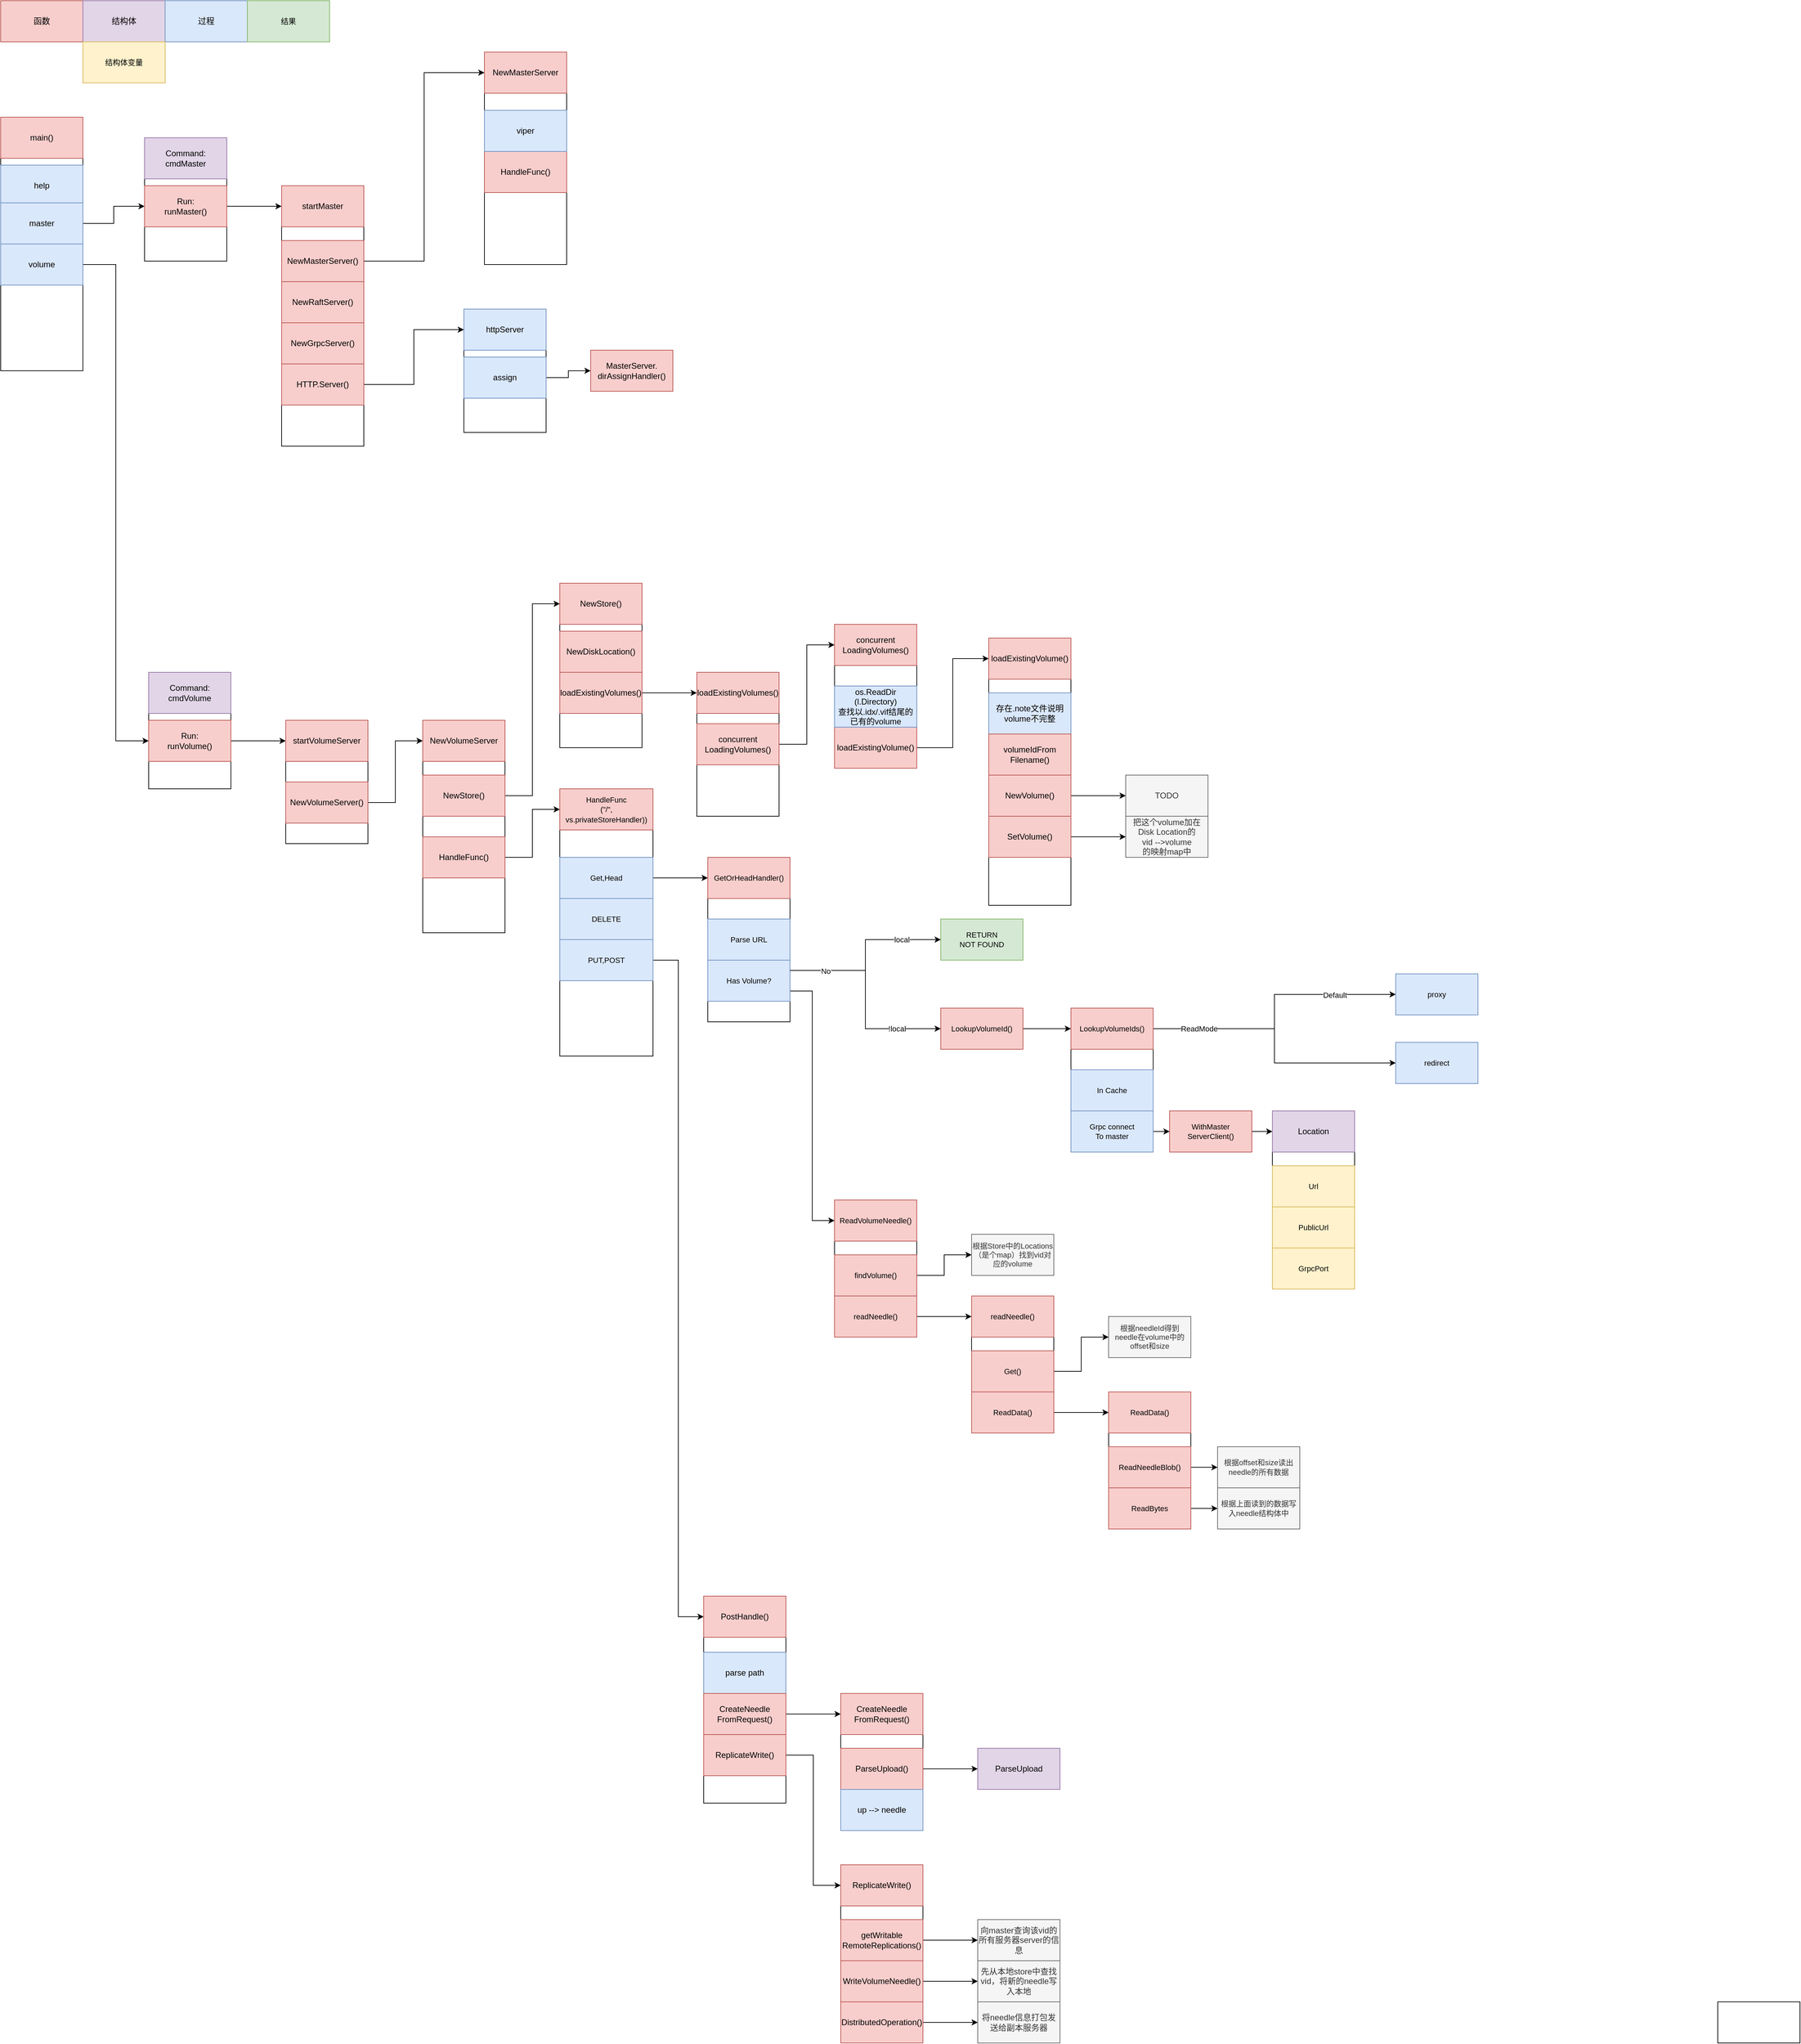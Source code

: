 <mxfile version="17.1.0" type="github" pages="2">
  <diagram id="TKP_l_NkvEUhYhY9nVAE" name="Seaweed Main">
    <mxGraphModel dx="2194" dy="1297" grid="1" gridSize="10" guides="1" tooltips="1" connect="1" arrows="1" fold="1" page="1" pageScale="1" pageWidth="827" pageHeight="1169" math="0" shadow="0">
      <root>
        <mxCell id="0" />
        <mxCell id="1" parent="0" />
        <mxCell id="27-rS5xpQ-DMZL3eYhoP-55" value="" style="rounded=0;whiteSpace=wrap;html=1;" vertex="1" parent="1">
          <mxGeometry x="1466" y="940" width="120" height="390" as="geometry" />
        </mxCell>
        <mxCell id="27-rS5xpQ-DMZL3eYhoP-52" value="" style="rounded=0;whiteSpace=wrap;html=1;" vertex="1" parent="1">
          <mxGeometry x="1241" y="920" width="120" height="210" as="geometry" />
        </mxCell>
        <mxCell id="2QZp9TgIWVi5iaSMI0KW-8" value="" style="edgeStyle=orthogonalEdgeStyle;rounded=0;orthogonalLoop=1;jettySize=auto;html=1;" parent="1" source="2QZp9TgIWVi5iaSMI0KW-6" target="2QZp9TgIWVi5iaSMI0KW-7" edge="1">
          <mxGeometry relative="1" as="geometry" />
        </mxCell>
        <mxCell id="2QZp9TgIWVi5iaSMI0KW-14" value="" style="rounded=0;whiteSpace=wrap;html=1;" parent="1" vertex="1">
          <mxGeometry x="700" y="460" width="120" height="180" as="geometry" />
        </mxCell>
        <mxCell id="2QZp9TgIWVi5iaSMI0KW-12" value="httpServer" style="whiteSpace=wrap;html=1;rounded=0;fillColor=#dae8fc;strokeColor=#6c8ebf;" parent="1" vertex="1">
          <mxGeometry x="700" y="460" width="120" height="60" as="geometry" />
        </mxCell>
        <mxCell id="2QZp9TgIWVi5iaSMI0KW-15" style="edgeStyle=orthogonalEdgeStyle;rounded=0;orthogonalLoop=1;jettySize=auto;html=1;exitX=0.5;exitY=1;exitDx=0;exitDy=0;" parent="1" source="2QZp9TgIWVi5iaSMI0KW-12" target="2QZp9TgIWVi5iaSMI0KW-12" edge="1">
          <mxGeometry relative="1" as="geometry" />
        </mxCell>
        <mxCell id="2QZp9TgIWVi5iaSMI0KW-18" value="" style="edgeStyle=orthogonalEdgeStyle;rounded=0;orthogonalLoop=1;jettySize=auto;html=1;" parent="1" source="2QZp9TgIWVi5iaSMI0KW-16" target="2QZp9TgIWVi5iaSMI0KW-17" edge="1">
          <mxGeometry relative="1" as="geometry" />
        </mxCell>
        <mxCell id="2QZp9TgIWVi5iaSMI0KW-16" value="assign" style="rounded=0;whiteSpace=wrap;html=1;fillColor=#dae8fc;strokeColor=#6c8ebf;" parent="1" vertex="1">
          <mxGeometry x="700" y="530" width="120" height="60" as="geometry" />
        </mxCell>
        <mxCell id="2QZp9TgIWVi5iaSMI0KW-17" value="MasterServer.&lt;br&gt;dirAssignHandler()" style="whiteSpace=wrap;html=1;rounded=0;fillColor=#f8cecc;strokeColor=#b85450;gradientColor=none;" parent="1" vertex="1">
          <mxGeometry x="885" y="520" width="120" height="60" as="geometry" />
        </mxCell>
        <mxCell id="2QZp9TgIWVi5iaSMI0KW-21" value="" style="rounded=0;whiteSpace=wrap;html=1;" parent="1" vertex="1">
          <mxGeometry x="234" y="210" width="120" height="180" as="geometry" />
        </mxCell>
        <mxCell id="m3TdbjdQiPVTBEU5k6JC-2" style="edgeStyle=orthogonalEdgeStyle;rounded=0;orthogonalLoop=1;jettySize=auto;html=1;exitX=1;exitY=0.5;exitDx=0;exitDy=0;fontSize=11;endArrow=classic;endFill=1;" parent="1" source="2QZp9TgIWVi5iaSMI0KW-7" target="m3TdbjdQiPVTBEU5k6JC-1" edge="1">
          <mxGeometry relative="1" as="geometry" />
        </mxCell>
        <mxCell id="2QZp9TgIWVi5iaSMI0KW-7" value="Run:&lt;br&gt;runMaster()" style="whiteSpace=wrap;html=1;rounded=0;fillColor=#f8cecc;strokeColor=#b85450;" parent="1" vertex="1">
          <mxGeometry x="234" y="280" width="120" height="60" as="geometry" />
        </mxCell>
        <mxCell id="2QZp9TgIWVi5iaSMI0KW-22" value="Command:&lt;br&gt;cmdMaster" style="rounded=0;whiteSpace=wrap;html=1;fillColor=#e1d5e7;strokeColor=#9673a6;" parent="1" vertex="1">
          <mxGeometry x="234" y="210" width="120" height="60" as="geometry" />
        </mxCell>
        <mxCell id="2QZp9TgIWVi5iaSMI0KW-24" value="函数" style="rounded=0;whiteSpace=wrap;html=1;fillColor=#f8cecc;strokeColor=#b85450;" parent="1" vertex="1">
          <mxGeometry x="24" y="10" width="120" height="60" as="geometry" />
        </mxCell>
        <mxCell id="2QZp9TgIWVi5iaSMI0KW-25" value="结构体" style="rounded=0;whiteSpace=wrap;html=1;fillColor=#e1d5e7;strokeColor=#9673a6;" parent="1" vertex="1">
          <mxGeometry x="144" y="10" width="120" height="60" as="geometry" />
        </mxCell>
        <mxCell id="2QZp9TgIWVi5iaSMI0KW-26" value="过程" style="rounded=0;whiteSpace=wrap;html=1;fillColor=#dae8fc;strokeColor=#6c8ebf;" parent="1" vertex="1">
          <mxGeometry x="264" y="10" width="120" height="60" as="geometry" />
        </mxCell>
        <mxCell id="2QZp9TgIWVi5iaSMI0KW-33" style="edgeStyle=orthogonalEdgeStyle;rounded=0;orthogonalLoop=1;jettySize=auto;html=1;exitX=1;exitY=0.5;exitDx=0;exitDy=0;entryX=0;entryY=0.5;entryDx=0;entryDy=0;" parent="1" source="2QZp9TgIWVi5iaSMI0KW-29" target="2QZp9TgIWVi5iaSMI0KW-31" edge="1">
          <mxGeometry relative="1" as="geometry" />
        </mxCell>
        <mxCell id="2QZp9TgIWVi5iaSMI0KW-30" value="" style="rounded=0;whiteSpace=wrap;html=1;" parent="1" vertex="1">
          <mxGeometry x="240" y="990" width="120" height="170" as="geometry" />
        </mxCell>
        <mxCell id="2QZp9TgIWVi5iaSMI0KW-37" value="" style="edgeStyle=orthogonalEdgeStyle;rounded=0;orthogonalLoop=1;jettySize=auto;html=1;" parent="1" source="2QZp9TgIWVi5iaSMI0KW-31" target="2QZp9TgIWVi5iaSMI0KW-36" edge="1">
          <mxGeometry relative="1" as="geometry" />
        </mxCell>
        <mxCell id="2QZp9TgIWVi5iaSMI0KW-31" value="Run:&lt;br&gt;runVolume()" style="whiteSpace=wrap;html=1;rounded=0;fillColor=#f8cecc;strokeColor=#b85450;" parent="1" vertex="1">
          <mxGeometry x="240" y="1060" width="120" height="60" as="geometry" />
        </mxCell>
        <mxCell id="2QZp9TgIWVi5iaSMI0KW-32" value="Command:&lt;br&gt;cmdVolume" style="rounded=0;whiteSpace=wrap;html=1;fillColor=#e1d5e7;strokeColor=#9673a6;" parent="1" vertex="1">
          <mxGeometry x="240" y="990" width="120" height="60" as="geometry" />
        </mxCell>
        <mxCell id="2QZp9TgIWVi5iaSMI0KW-35" value="" style="rounded=0;whiteSpace=wrap;html=1;gradientColor=none;" parent="1" vertex="1">
          <mxGeometry x="2530" y="2930" width="120" height="60" as="geometry" />
        </mxCell>
        <mxCell id="2QZp9TgIWVi5iaSMI0KW-40" value="" style="edgeStyle=orthogonalEdgeStyle;rounded=0;orthogonalLoop=1;jettySize=auto;html=1;exitX=1;exitY=0.5;exitDx=0;exitDy=0;entryX=0;entryY=0.5;entryDx=0;entryDy=0;" parent="1" source="27-rS5xpQ-DMZL3eYhoP-34" target="2QZp9TgIWVi5iaSMI0KW-39" edge="1">
          <mxGeometry relative="1" as="geometry" />
        </mxCell>
        <mxCell id="2QZp9TgIWVi5iaSMI0KW-41" value="" style="rounded=0;whiteSpace=wrap;html=1;gradientColor=none;" parent="1" vertex="1">
          <mxGeometry x="640" y="1060" width="120" height="310" as="geometry" />
        </mxCell>
        <mxCell id="2QZp9TgIWVi5iaSMI0KW-39" value="NewVolumeServer" style="whiteSpace=wrap;html=1;rounded=0;fillColor=#f8cecc;strokeColor=#b85450;" parent="1" vertex="1">
          <mxGeometry x="640" y="1060" width="120" height="60" as="geometry" />
        </mxCell>
        <mxCell id="2QZp9TgIWVi5iaSMI0KW-45" value="" style="edgeStyle=orthogonalEdgeStyle;rounded=0;orthogonalLoop=1;jettySize=auto;html=1;entryX=0;entryY=0.5;entryDx=0;entryDy=0;" parent="1" source="2QZp9TgIWVi5iaSMI0KW-43" target="2QZp9TgIWVi5iaSMI0KW-44" edge="1">
          <mxGeometry relative="1" as="geometry" />
        </mxCell>
        <mxCell id="2QZp9TgIWVi5iaSMI0KW-43" value="HandleFunc()" style="rounded=0;whiteSpace=wrap;html=1;fillColor=#f8cecc;strokeColor=#b85450;" parent="1" vertex="1">
          <mxGeometry x="640" y="1230" width="120" height="60" as="geometry" />
        </mxCell>
        <mxCell id="2QZp9TgIWVi5iaSMI0KW-46" value="" style="rounded=0;whiteSpace=wrap;html=1;fontSize=11;gradientColor=none;" parent="1" vertex="1">
          <mxGeometry x="840" y="1160" width="136" height="390" as="geometry" />
        </mxCell>
        <mxCell id="2QZp9TgIWVi5iaSMI0KW-44" value="&lt;font style=&quot;font-size: 11px&quot;&gt;HandleFunc&lt;br style=&quot;font-size: 11px&quot;&gt;(&quot;/&quot;,&lt;br&gt;vs.privateStoreHandler))&lt;/font&gt;" style="rounded=0;whiteSpace=wrap;html=1;fillColor=#f8cecc;strokeColor=#b85450;align=center;verticalAlign=middle;" parent="1" vertex="1">
          <mxGeometry x="840" y="1160" width="136" height="60" as="geometry" />
        </mxCell>
        <mxCell id="2QZp9TgIWVi5iaSMI0KW-55" style="edgeStyle=orthogonalEdgeStyle;rounded=0;orthogonalLoop=1;jettySize=auto;html=1;exitX=1;exitY=0.5;exitDx=0;exitDy=0;entryX=0;entryY=0.5;entryDx=0;entryDy=0;fontSize=11;" parent="1" source="2QZp9TgIWVi5iaSMI0KW-47" target="2QZp9TgIWVi5iaSMI0KW-54" edge="1">
          <mxGeometry relative="1" as="geometry" />
        </mxCell>
        <mxCell id="2QZp9TgIWVi5iaSMI0KW-47" value="Get,Head" style="rounded=0;whiteSpace=wrap;html=1;fontSize=11;fillColor=#dae8fc;strokeColor=#6c8ebf;" parent="1" vertex="1">
          <mxGeometry x="840" y="1260" width="136" height="60" as="geometry" />
        </mxCell>
        <mxCell id="2QZp9TgIWVi5iaSMI0KW-48" value="DELETE" style="rounded=0;whiteSpace=wrap;html=1;fontSize=11;fillColor=#dae8fc;strokeColor=#6c8ebf;" parent="1" vertex="1">
          <mxGeometry x="840" y="1320" width="136" height="60" as="geometry" />
        </mxCell>
        <mxCell id="27-rS5xpQ-DMZL3eYhoP-3" style="edgeStyle=orthogonalEdgeStyle;rounded=0;orthogonalLoop=1;jettySize=auto;html=1;exitX=1;exitY=0.5;exitDx=0;exitDy=0;entryX=0;entryY=0.5;entryDx=0;entryDy=0;" edge="1" parent="1" source="2QZp9TgIWVi5iaSMI0KW-49" target="27-rS5xpQ-DMZL3eYhoP-2">
          <mxGeometry relative="1" as="geometry" />
        </mxCell>
        <mxCell id="2QZp9TgIWVi5iaSMI0KW-49" value="PUT,POST" style="rounded=0;whiteSpace=wrap;html=1;fontSize=11;fillColor=#dae8fc;strokeColor=#6c8ebf;" parent="1" vertex="1">
          <mxGeometry x="840" y="1380" width="136" height="60" as="geometry" />
        </mxCell>
        <mxCell id="2QZp9TgIWVi5iaSMI0KW-56" value="" style="rounded=0;whiteSpace=wrap;html=1;fontSize=11;gradientColor=none;" parent="1" vertex="1">
          <mxGeometry x="1056" y="1260" width="120" height="240" as="geometry" />
        </mxCell>
        <mxCell id="2QZp9TgIWVi5iaSMI0KW-54" value="GetOrHeadHandler()" style="rounded=0;whiteSpace=wrap;html=1;fontSize=11;fillColor=#f8cecc;strokeColor=#b85450;" parent="1" vertex="1">
          <mxGeometry x="1056" y="1260" width="120" height="60" as="geometry" />
        </mxCell>
        <mxCell id="2QZp9TgIWVi5iaSMI0KW-57" value="Parse URL" style="rounded=0;whiteSpace=wrap;html=1;fontSize=11;fillColor=#dae8fc;strokeColor=#6c8ebf;" parent="1" vertex="1">
          <mxGeometry x="1056" y="1350" width="120" height="60" as="geometry" />
        </mxCell>
        <mxCell id="15eAGh1jQoI95knw8WYW-5" style="edgeStyle=orthogonalEdgeStyle;rounded=0;orthogonalLoop=1;jettySize=auto;html=1;exitX=1;exitY=0.75;exitDx=0;exitDy=0;entryX=0;entryY=0.5;entryDx=0;entryDy=0;fontSize=11;endArrow=classic;endFill=1;" parent="1" source="2QZp9TgIWVi5iaSMI0KW-58" target="15eAGh1jQoI95knw8WYW-4" edge="1">
          <mxGeometry relative="1" as="geometry" />
        </mxCell>
        <mxCell id="2QZp9TgIWVi5iaSMI0KW-58" value="Has Volume?" style="rounded=0;whiteSpace=wrap;html=1;fontSize=11;fillColor=#dae8fc;strokeColor=#6c8ebf;" parent="1" vertex="1">
          <mxGeometry x="1056" y="1410" width="120" height="60" as="geometry" />
        </mxCell>
        <mxCell id="2QZp9TgIWVi5iaSMI0KW-61" value="RETURN&lt;br&gt;NOT FOUND" style="rounded=0;whiteSpace=wrap;html=1;fontSize=11;fillColor=#d5e8d4;strokeColor=#82b366;" parent="1" vertex="1">
          <mxGeometry x="1396" y="1350" width="120" height="60" as="geometry" />
        </mxCell>
        <mxCell id="2QZp9TgIWVi5iaSMI0KW-62" value="结果" style="rounded=0;whiteSpace=wrap;html=1;fontSize=11;fillColor=#d5e8d4;strokeColor=#82b366;" parent="1" vertex="1">
          <mxGeometry x="384" y="10" width="120" height="60" as="geometry" />
        </mxCell>
        <mxCell id="2QZp9TgIWVi5iaSMI0KW-65" value="" style="rounded=0;whiteSpace=wrap;html=1;fontSize=11;gradientColor=none;" parent="1" vertex="1">
          <mxGeometry x="1586" y="1480" width="120" height="210" as="geometry" />
        </mxCell>
        <mxCell id="m3TdbjdQiPVTBEU5k6JC-15" value="" style="edgeStyle=orthogonalEdgeStyle;rounded=0;orthogonalLoop=1;jettySize=auto;html=1;fontSize=11;endArrow=classic;endFill=1;" parent="1" source="2QZp9TgIWVi5iaSMI0KW-64" target="m3TdbjdQiPVTBEU5k6JC-14" edge="1">
          <mxGeometry relative="1" as="geometry" />
        </mxCell>
        <mxCell id="m3TdbjdQiPVTBEU5k6JC-20" value="Default" style="edgeLabel;html=1;align=center;verticalAlign=middle;resizable=0;points=[];fontSize=11;" parent="m3TdbjdQiPVTBEU5k6JC-15" vertex="1" connectable="0">
          <mxGeometry x="0.556" y="-1" relative="1" as="geometry">
            <mxPoint as="offset" />
          </mxGeometry>
        </mxCell>
        <mxCell id="m3TdbjdQiPVTBEU5k6JC-17" style="edgeStyle=orthogonalEdgeStyle;rounded=0;orthogonalLoop=1;jettySize=auto;html=1;exitX=1;exitY=0.5;exitDx=0;exitDy=0;entryX=0;entryY=0.5;entryDx=0;entryDy=0;fontSize=11;endArrow=classic;endFill=1;" parent="1" source="2QZp9TgIWVi5iaSMI0KW-64" target="m3TdbjdQiPVTBEU5k6JC-16" edge="1">
          <mxGeometry relative="1" as="geometry" />
        </mxCell>
        <mxCell id="m3TdbjdQiPVTBEU5k6JC-19" value="ReadMode" style="edgeLabel;html=1;align=center;verticalAlign=middle;resizable=0;points=[];fontSize=11;" parent="m3TdbjdQiPVTBEU5k6JC-17" vertex="1" connectable="0">
          <mxGeometry x="-0.717" relative="1" as="geometry">
            <mxPoint x="10" as="offset" />
          </mxGeometry>
        </mxCell>
        <mxCell id="2QZp9TgIWVi5iaSMI0KW-64" value="LookupVolumeIds()" style="rounded=0;whiteSpace=wrap;html=1;fontSize=11;fillColor=#f8cecc;strokeColor=#b85450;" parent="1" vertex="1">
          <mxGeometry x="1586" y="1480" width="120" height="60" as="geometry" />
        </mxCell>
        <mxCell id="2QZp9TgIWVi5iaSMI0KW-66" value="In Cache" style="rounded=0;whiteSpace=wrap;html=1;fontSize=11;fillColor=#dae8fc;strokeColor=#6c8ebf;" parent="1" vertex="1">
          <mxGeometry x="1586" y="1570" width="120" height="60" as="geometry" />
        </mxCell>
        <mxCell id="2QZp9TgIWVi5iaSMI0KW-77" style="edgeStyle=orthogonalEdgeStyle;rounded=0;orthogonalLoop=1;jettySize=auto;html=1;exitX=1;exitY=0.5;exitDx=0;exitDy=0;entryX=0;entryY=0.5;entryDx=0;entryDy=0;fontSize=11;" parent="1" source="2QZp9TgIWVi5iaSMI0KW-67" target="2QZp9TgIWVi5iaSMI0KW-75" edge="1">
          <mxGeometry relative="1" as="geometry" />
        </mxCell>
        <mxCell id="2QZp9TgIWVi5iaSMI0KW-67" value="Grpc&amp;nbsp;connect&lt;br&gt;To master" style="rounded=0;whiteSpace=wrap;html=1;fontSize=11;fillColor=#dae8fc;strokeColor=#6c8ebf;" parent="1" vertex="1">
          <mxGeometry x="1586" y="1630" width="120" height="60" as="geometry" />
        </mxCell>
        <mxCell id="2QZp9TgIWVi5iaSMI0KW-72" value="" style="group" parent="1" vertex="1" connectable="0">
          <mxGeometry x="1176.263" y="1440.526" as="geometry" />
        </mxCell>
        <mxCell id="2QZp9TgIWVi5iaSMI0KW-60" style="edgeStyle=orthogonalEdgeStyle;rounded=0;orthogonalLoop=1;jettySize=auto;html=1;exitX=1;exitY=0.5;exitDx=0;exitDy=0;fontSize=11;" parent="2QZp9TgIWVi5iaSMI0KW-72" source="2QZp9TgIWVi5iaSMI0KW-58" edge="1">
          <mxGeometry relative="1" as="geometry">
            <mxPoint as="targetPoint" />
          </mxGeometry>
        </mxCell>
        <mxCell id="2QZp9TgIWVi5iaSMI0KW-63" style="edgeStyle=orthogonalEdgeStyle;rounded=0;orthogonalLoop=1;jettySize=auto;html=1;exitX=1;exitY=0.25;exitDx=0;exitDy=0;entryX=0;entryY=0.5;entryDx=0;entryDy=0;fontSize=11;" parent="2QZp9TgIWVi5iaSMI0KW-72" source="2QZp9TgIWVi5iaSMI0KW-58" target="2QZp9TgIWVi5iaSMI0KW-61" edge="1">
          <mxGeometry relative="1" as="geometry" />
        </mxCell>
        <mxCell id="2QZp9TgIWVi5iaSMI0KW-70" value="local" style="edgeLabel;html=1;align=center;verticalAlign=middle;resizable=0;points=[];fontSize=11;" parent="2QZp9TgIWVi5iaSMI0KW-63" vertex="1" connectable="0">
          <mxGeometry x="0.628" y="-1" relative="1" as="geometry">
            <mxPoint x="-8" y="-1" as="offset" />
          </mxGeometry>
        </mxCell>
        <mxCell id="pUnvvQ5tQq9JGl1ZnXXA-2" style="edgeStyle=orthogonalEdgeStyle;rounded=0;orthogonalLoop=1;jettySize=auto;html=1;exitX=1;exitY=0.5;exitDx=0;exitDy=0;fontSize=11;endArrow=classic;endFill=1;" parent="1" source="2QZp9TgIWVi5iaSMI0KW-75" target="pUnvvQ5tQq9JGl1ZnXXA-1" edge="1">
          <mxGeometry relative="1" as="geometry" />
        </mxCell>
        <mxCell id="2QZp9TgIWVi5iaSMI0KW-75" value="WithMaster&lt;br&gt;ServerClient()" style="rounded=0;whiteSpace=wrap;html=1;fontSize=11;fillColor=#f8cecc;strokeColor=#b85450;" parent="1" vertex="1">
          <mxGeometry x="1730" y="1630" width="120" height="60" as="geometry" />
        </mxCell>
        <mxCell id="2QZp9TgIWVi5iaSMI0KW-79" style="edgeStyle=orthogonalEdgeStyle;rounded=0;orthogonalLoop=1;jettySize=auto;html=1;exitX=1;exitY=0.5;exitDx=0;exitDy=0;entryX=0;entryY=0.5;entryDx=0;entryDy=0;fontSize=11;" parent="1" source="2QZp9TgIWVi5iaSMI0KW-78" target="2QZp9TgIWVi5iaSMI0KW-64" edge="1">
          <mxGeometry relative="1" as="geometry" />
        </mxCell>
        <mxCell id="2QZp9TgIWVi5iaSMI0KW-78" value="LookupVolumeId()" style="rounded=0;whiteSpace=wrap;html=1;fontSize=11;fillColor=#f8cecc;strokeColor=#b85450;" parent="1" vertex="1">
          <mxGeometry x="1396" y="1480" width="120" height="60" as="geometry" />
        </mxCell>
        <mxCell id="2QZp9TgIWVi5iaSMI0KW-68" style="edgeStyle=orthogonalEdgeStyle;rounded=0;orthogonalLoop=1;jettySize=auto;html=1;entryX=0;entryY=0.5;entryDx=0;entryDy=0;fontSize=11;exitX=1;exitY=0.25;exitDx=0;exitDy=0;" parent="1" source="2QZp9TgIWVi5iaSMI0KW-58" target="2QZp9TgIWVi5iaSMI0KW-78" edge="1">
          <mxGeometry relative="1" as="geometry">
            <mxPoint x="1180" y="1430" as="sourcePoint" />
          </mxGeometry>
        </mxCell>
        <mxCell id="2QZp9TgIWVi5iaSMI0KW-69" value="!local" style="edgeLabel;html=1;align=center;verticalAlign=middle;resizable=0;points=[];fontSize=11;" parent="2QZp9TgIWVi5iaSMI0KW-68" vertex="1" connectable="0">
          <mxGeometry x="0.474" y="-2" relative="1" as="geometry">
            <mxPoint x="16" y="-2" as="offset" />
          </mxGeometry>
        </mxCell>
        <mxCell id="2QZp9TgIWVi5iaSMI0KW-71" value="No" style="edgeLabel;html=1;align=center;verticalAlign=middle;resizable=0;points=[];fontSize=11;" parent="2QZp9TgIWVi5iaSMI0KW-68" vertex="1" connectable="0">
          <mxGeometry x="-0.713" y="-1" relative="1" as="geometry">
            <mxPoint x="8" as="offset" />
          </mxGeometry>
        </mxCell>
        <mxCell id="pUnvvQ5tQq9JGl1ZnXXA-3" value="" style="rounded=0;whiteSpace=wrap;html=1;fontSize=11;" parent="1" vertex="1">
          <mxGeometry x="1880" y="1630" width="120" height="260" as="geometry" />
        </mxCell>
        <mxCell id="pUnvvQ5tQq9JGl1ZnXXA-1" value="Location" style="rounded=0;whiteSpace=wrap;html=1;fillColor=#e1d5e7;strokeColor=#9673a6;" parent="1" vertex="1">
          <mxGeometry x="1880" y="1630" width="120" height="60" as="geometry" />
        </mxCell>
        <mxCell id="pUnvvQ5tQq9JGl1ZnXXA-4" value="Url&lt;span style=&quot;color: rgba(0 , 0 , 0 , 0) ; font-family: monospace ; font-size: 0px&quot;&gt;%3CmxGraphModel%3E%3Croot%3E%3CmxCell%20id%3D%220%22%2F%3E%3CmxCell%20id%3D%221%22%20parent%3D%220%22%2F%3E%3CmxCell%20id%3D%222%22%20value%3D%22%E7%BB%93%E6%9E%84%E4%BD%93%22%20style%3D%22rounded%3D0%3BwhiteSpace%3Dwrap%3Bhtml%3D1%3BfillColor%3D%23e1d5e7%3BstrokeColor%3D%239673a6%3B%22%20vertex%3D%221%22%20parent%3D%221%22%3E%3CmxGeometry%20x%3D%22144%22%20y%3D%2210%22%20width%3D%22120%22%20height%3D%2260%22%20as%3D%22geometry%22%2F%3E%3C%2FmxCell%3E%3C%2Froot%3E%3C%2FmxGraphModel%3E&lt;/span&gt;" style="rounded=0;whiteSpace=wrap;html=1;fontSize=11;fillColor=#fff2cc;strokeColor=#d6b656;" parent="1" vertex="1">
          <mxGeometry x="1880" y="1710" width="120" height="60" as="geometry" />
        </mxCell>
        <mxCell id="pUnvvQ5tQq9JGl1ZnXXA-5" value="PublicUrl" style="rounded=0;whiteSpace=wrap;html=1;fontSize=11;fillColor=#fff2cc;strokeColor=#d6b656;" parent="1" vertex="1">
          <mxGeometry x="1880" y="1770" width="120" height="60" as="geometry" />
        </mxCell>
        <mxCell id="pUnvvQ5tQq9JGl1ZnXXA-6" value="GrpcPort" style="rounded=0;whiteSpace=wrap;html=1;fontSize=11;fillColor=#fff2cc;strokeColor=#d6b656;" parent="1" vertex="1">
          <mxGeometry x="1880" y="1830" width="120" height="60" as="geometry" />
        </mxCell>
        <mxCell id="pUnvvQ5tQq9JGl1ZnXXA-7" value="结构体变量" style="rounded=0;whiteSpace=wrap;html=1;fontSize=11;fillColor=#fff2cc;strokeColor=#d6b656;" parent="1" vertex="1">
          <mxGeometry x="144" y="70" width="120" height="60" as="geometry" />
        </mxCell>
        <mxCell id="2QZp9TgIWVi5iaSMI0KW-1" value="" style="rounded=0;whiteSpace=wrap;html=1;" parent="1" vertex="1">
          <mxGeometry x="24" y="180" width="120" height="370" as="geometry" />
        </mxCell>
        <mxCell id="2QZp9TgIWVi5iaSMI0KW-2" value="main()" style="rounded=0;whiteSpace=wrap;html=1;fillColor=#f8cecc;strokeColor=#b85450;" parent="1" vertex="1">
          <mxGeometry x="24" y="180" width="120" height="60" as="geometry" />
        </mxCell>
        <mxCell id="2QZp9TgIWVi5iaSMI0KW-4" value="help" style="rounded=0;whiteSpace=wrap;html=1;fillColor=#dae8fc;strokeColor=#6c8ebf;" parent="1" vertex="1">
          <mxGeometry x="24" y="250" width="120" height="60" as="geometry" />
        </mxCell>
        <mxCell id="2QZp9TgIWVi5iaSMI0KW-6" value="master" style="rounded=0;whiteSpace=wrap;html=1;fillColor=#dae8fc;strokeColor=#6c8ebf;" parent="1" vertex="1">
          <mxGeometry x="24" y="305" width="120" height="60" as="geometry" />
        </mxCell>
        <mxCell id="2QZp9TgIWVi5iaSMI0KW-29" value="volume" style="rounded=0;whiteSpace=wrap;html=1;fillColor=#dae8fc;strokeColor=#6c8ebf;" parent="1" vertex="1">
          <mxGeometry x="24" y="365" width="120" height="60" as="geometry" />
        </mxCell>
        <mxCell id="m3TdbjdQiPVTBEU5k6JC-7" style="edgeStyle=orthogonalEdgeStyle;rounded=0;orthogonalLoop=1;jettySize=auto;html=1;exitX=1;exitY=0.5;exitDx=0;exitDy=0;entryX=0;entryY=0.5;entryDx=0;entryDy=0;fontSize=11;endArrow=classic;endFill=1;" parent="1" source="m3TdbjdQiPVTBEU5k6JC-9" target="m3TdbjdQiPVTBEU5k6JC-4" edge="1">
          <mxGeometry relative="1" as="geometry" />
        </mxCell>
        <mxCell id="m3TdbjdQiPVTBEU5k6JC-3" value="" style="rounded=0;whiteSpace=wrap;html=1;gradientColor=none;" parent="1" vertex="1">
          <mxGeometry x="730" y="85" width="120" height="310" as="geometry" />
        </mxCell>
        <mxCell id="m3TdbjdQiPVTBEU5k6JC-4" value="NewMasterServer" style="whiteSpace=wrap;html=1;rounded=0;fillColor=#f8cecc;strokeColor=#b85450;" parent="1" vertex="1">
          <mxGeometry x="730" y="85" width="120" height="60" as="geometry" />
        </mxCell>
        <mxCell id="m3TdbjdQiPVTBEU5k6JC-5" value="HandleFunc()" style="rounded=0;whiteSpace=wrap;html=1;fillColor=#f8cecc;strokeColor=#b85450;" parent="1" vertex="1">
          <mxGeometry x="730" y="230" width="120" height="60" as="geometry" />
        </mxCell>
        <mxCell id="m3TdbjdQiPVTBEU5k6JC-6" value="viper" style="rounded=0;whiteSpace=wrap;html=1;fillColor=#dae8fc;strokeColor=#6c8ebf;" parent="1" vertex="1">
          <mxGeometry x="730" y="170" width="120" height="60" as="geometry" />
        </mxCell>
        <mxCell id="m3TdbjdQiPVTBEU5k6JC-8" value="" style="rounded=0;whiteSpace=wrap;html=1;fontSize=11;" parent="1" vertex="1">
          <mxGeometry x="434" y="280" width="120" height="380" as="geometry" />
        </mxCell>
        <mxCell id="m3TdbjdQiPVTBEU5k6JC-1" value="startMaster" style="whiteSpace=wrap;html=1;rounded=0;fillColor=#f8cecc;strokeColor=#b85450;" parent="1" vertex="1">
          <mxGeometry x="434" y="280" width="120" height="60" as="geometry" />
        </mxCell>
        <mxCell id="m3TdbjdQiPVTBEU5k6JC-9" value="NewMasterServer()" style="whiteSpace=wrap;html=1;rounded=0;fillColor=#f8cecc;strokeColor=#b85450;" parent="1" vertex="1">
          <mxGeometry x="434" y="360" width="120" height="60" as="geometry" />
        </mxCell>
        <mxCell id="m3TdbjdQiPVTBEU5k6JC-10" value="NewRaftServer()" style="whiteSpace=wrap;html=1;rounded=0;fillColor=#f8cecc;strokeColor=#b85450;" parent="1" vertex="1">
          <mxGeometry x="434" y="420" width="120" height="60" as="geometry" />
        </mxCell>
        <mxCell id="m3TdbjdQiPVTBEU5k6JC-11" value="NewGrpcServer()" style="whiteSpace=wrap;html=1;rounded=0;fillColor=#f8cecc;strokeColor=#b85450;" parent="1" vertex="1">
          <mxGeometry x="434" y="480" width="120" height="60" as="geometry" />
        </mxCell>
        <mxCell id="m3TdbjdQiPVTBEU5k6JC-13" style="edgeStyle=orthogonalEdgeStyle;rounded=0;orthogonalLoop=1;jettySize=auto;html=1;exitX=1;exitY=0.5;exitDx=0;exitDy=0;entryX=0;entryY=0.5;entryDx=0;entryDy=0;fontSize=11;endArrow=classic;endFill=1;" parent="1" source="m3TdbjdQiPVTBEU5k6JC-12" target="2QZp9TgIWVi5iaSMI0KW-12" edge="1">
          <mxGeometry relative="1" as="geometry" />
        </mxCell>
        <mxCell id="m3TdbjdQiPVTBEU5k6JC-12" value="HTTP.Server()" style="whiteSpace=wrap;html=1;rounded=0;fillColor=#f8cecc;strokeColor=#b85450;" parent="1" vertex="1">
          <mxGeometry x="434" y="540" width="120" height="60" as="geometry" />
        </mxCell>
        <mxCell id="m3TdbjdQiPVTBEU5k6JC-14" value="proxy" style="rounded=0;whiteSpace=wrap;html=1;fontSize=11;fillColor=#dae8fc;strokeColor=#6c8ebf;" parent="1" vertex="1">
          <mxGeometry x="2060" y="1430" width="120" height="60" as="geometry" />
        </mxCell>
        <mxCell id="m3TdbjdQiPVTBEU5k6JC-16" value="redirect" style="rounded=0;whiteSpace=wrap;html=1;fontSize=11;fillColor=#dae8fc;strokeColor=#6c8ebf;" parent="1" vertex="1">
          <mxGeometry x="2060" y="1530" width="120" height="60" as="geometry" />
        </mxCell>
        <mxCell id="15eAGh1jQoI95knw8WYW-6" value="" style="rounded=0;whiteSpace=wrap;html=1;fontSize=11;" parent="1" vertex="1">
          <mxGeometry x="1241" y="1760" width="120" height="200" as="geometry" />
        </mxCell>
        <mxCell id="15eAGh1jQoI95knw8WYW-4" value="ReadVolumeNeedle()" style="rounded=0;whiteSpace=wrap;html=1;fontSize=11;fillColor=#f8cecc;strokeColor=#b85450;" parent="1" vertex="1">
          <mxGeometry x="1241" y="1760" width="120" height="60" as="geometry" />
        </mxCell>
        <mxCell id="15eAGh1jQoI95knw8WYW-13" value="" style="edgeStyle=orthogonalEdgeStyle;rounded=0;orthogonalLoop=1;jettySize=auto;html=1;fontSize=11;endArrow=classic;endFill=1;" parent="1" source="15eAGh1jQoI95knw8WYW-7" target="15eAGh1jQoI95knw8WYW-12" edge="1">
          <mxGeometry relative="1" as="geometry" />
        </mxCell>
        <mxCell id="15eAGh1jQoI95knw8WYW-7" value="findVolume()" style="rounded=0;whiteSpace=wrap;html=1;fontSize=11;fillColor=#f8cecc;strokeColor=#b85450;" parent="1" vertex="1">
          <mxGeometry x="1241" y="1840" width="120" height="60" as="geometry" />
        </mxCell>
        <mxCell id="15eAGh1jQoI95knw8WYW-15" value="" style="edgeStyle=orthogonalEdgeStyle;rounded=0;orthogonalLoop=1;jettySize=auto;html=1;fontSize=11;endArrow=classic;endFill=1;" parent="1" source="15eAGh1jQoI95knw8WYW-10" target="15eAGh1jQoI95knw8WYW-14" edge="1">
          <mxGeometry relative="1" as="geometry" />
        </mxCell>
        <mxCell id="15eAGh1jQoI95knw8WYW-10" value="readNeedle()" style="rounded=0;whiteSpace=wrap;html=1;fontSize=11;fillColor=#f8cecc;strokeColor=#b85450;" parent="1" vertex="1">
          <mxGeometry x="1241" y="1900" width="120" height="60" as="geometry" />
        </mxCell>
        <mxCell id="15eAGh1jQoI95knw8WYW-11" style="edgeStyle=orthogonalEdgeStyle;rounded=0;orthogonalLoop=1;jettySize=auto;html=1;exitX=0.5;exitY=1;exitDx=0;exitDy=0;fontSize=11;endArrow=classic;endFill=1;" parent="1" source="15eAGh1jQoI95knw8WYW-6" target="15eAGh1jQoI95knw8WYW-6" edge="1">
          <mxGeometry relative="1" as="geometry" />
        </mxCell>
        <mxCell id="15eAGh1jQoI95knw8WYW-12" value="根据Store中的Locations（是个map）找到vid对应的volume" style="rounded=0;whiteSpace=wrap;html=1;fontSize=11;fillColor=#f5f5f5;strokeColor=#666666;fontColor=#333333;" parent="1" vertex="1">
          <mxGeometry x="1441" y="1810" width="120" height="60" as="geometry" />
        </mxCell>
        <mxCell id="15eAGh1jQoI95knw8WYW-16" value="" style="rounded=0;whiteSpace=wrap;html=1;fontSize=11;" parent="1" vertex="1">
          <mxGeometry x="1441" y="1900" width="120" height="200" as="geometry" />
        </mxCell>
        <mxCell id="15eAGh1jQoI95knw8WYW-14" value="readNeedle()" style="rounded=0;whiteSpace=wrap;html=1;fontSize=11;fillColor=#f8cecc;strokeColor=#b85450;" parent="1" vertex="1">
          <mxGeometry x="1441" y="1900" width="120" height="60" as="geometry" />
        </mxCell>
        <mxCell id="15eAGh1jQoI95knw8WYW-20" value="" style="edgeStyle=orthogonalEdgeStyle;rounded=0;orthogonalLoop=1;jettySize=auto;html=1;fontSize=11;endArrow=classic;endFill=1;" parent="1" source="15eAGh1jQoI95knw8WYW-17" target="15eAGh1jQoI95knw8WYW-19" edge="1">
          <mxGeometry relative="1" as="geometry" />
        </mxCell>
        <mxCell id="15eAGh1jQoI95knw8WYW-17" value="Get()" style="rounded=0;whiteSpace=wrap;html=1;fontSize=11;fillColor=#f8cecc;strokeColor=#b85450;" parent="1" vertex="1">
          <mxGeometry x="1441" y="1980" width="120" height="60" as="geometry" />
        </mxCell>
        <mxCell id="15eAGh1jQoI95knw8WYW-22" value="" style="edgeStyle=orthogonalEdgeStyle;rounded=0;orthogonalLoop=1;jettySize=auto;html=1;fontSize=11;endArrow=classic;endFill=1;" parent="1" source="15eAGh1jQoI95knw8WYW-18" target="15eAGh1jQoI95knw8WYW-21" edge="1">
          <mxGeometry relative="1" as="geometry" />
        </mxCell>
        <mxCell id="15eAGh1jQoI95knw8WYW-18" value="ReadData()" style="rounded=0;whiteSpace=wrap;html=1;fontSize=11;fillColor=#f8cecc;strokeColor=#b85450;" parent="1" vertex="1">
          <mxGeometry x="1441" y="2040" width="120" height="60" as="geometry" />
        </mxCell>
        <mxCell id="15eAGh1jQoI95knw8WYW-19" value="根据needleId得到needle在volume中的offset和size" style="rounded=0;whiteSpace=wrap;html=1;fontSize=11;fillColor=#f5f5f5;strokeColor=#666666;fontColor=#333333;" parent="1" vertex="1">
          <mxGeometry x="1641" y="1930" width="120" height="60" as="geometry" />
        </mxCell>
        <mxCell id="15eAGh1jQoI95knw8WYW-23" value="" style="rounded=0;whiteSpace=wrap;html=1;fontSize=11;" parent="1" vertex="1">
          <mxGeometry x="1641" y="2040" width="120" height="200" as="geometry" />
        </mxCell>
        <mxCell id="15eAGh1jQoI95knw8WYW-21" value="ReadData()" style="rounded=0;whiteSpace=wrap;html=1;fontSize=11;fillColor=#f8cecc;strokeColor=#b85450;" parent="1" vertex="1">
          <mxGeometry x="1641" y="2040" width="120" height="60" as="geometry" />
        </mxCell>
        <mxCell id="15eAGh1jQoI95knw8WYW-29" style="edgeStyle=orthogonalEdgeStyle;rounded=0;orthogonalLoop=1;jettySize=auto;html=1;exitX=1;exitY=0.5;exitDx=0;exitDy=0;entryX=0;entryY=0.5;entryDx=0;entryDy=0;fontSize=11;endArrow=classic;endFill=1;" parent="1" source="15eAGh1jQoI95knw8WYW-24" target="15eAGh1jQoI95knw8WYW-26" edge="1">
          <mxGeometry relative="1" as="geometry" />
        </mxCell>
        <mxCell id="15eAGh1jQoI95knw8WYW-24" value="ReadNeedleBlob()" style="rounded=0;whiteSpace=wrap;html=1;fontSize=11;fillColor=#f8cecc;strokeColor=#b85450;" parent="1" vertex="1">
          <mxGeometry x="1641" y="2120" width="120" height="60" as="geometry" />
        </mxCell>
        <mxCell id="15eAGh1jQoI95knw8WYW-28" style="edgeStyle=orthogonalEdgeStyle;rounded=0;orthogonalLoop=1;jettySize=auto;html=1;exitX=1;exitY=0.5;exitDx=0;exitDy=0;entryX=0;entryY=0.5;entryDx=0;entryDy=0;fontSize=11;endArrow=classic;endFill=1;" parent="1" source="15eAGh1jQoI95knw8WYW-25" target="15eAGh1jQoI95knw8WYW-27" edge="1">
          <mxGeometry relative="1" as="geometry" />
        </mxCell>
        <mxCell id="15eAGh1jQoI95knw8WYW-25" value="ReadBytes" style="rounded=0;whiteSpace=wrap;html=1;fontSize=11;fillColor=#f8cecc;strokeColor=#b85450;" parent="1" vertex="1">
          <mxGeometry x="1641" y="2180" width="120" height="60" as="geometry" />
        </mxCell>
        <mxCell id="15eAGh1jQoI95knw8WYW-26" value="根据offset和size读出needle的所有数据" style="rounded=0;whiteSpace=wrap;html=1;fontSize=11;fillColor=#f5f5f5;strokeColor=#666666;fontColor=#333333;" parent="1" vertex="1">
          <mxGeometry x="1800" y="2120" width="120" height="60" as="geometry" />
        </mxCell>
        <mxCell id="15eAGh1jQoI95knw8WYW-27" value="根据上面读到的数据写入needle结构体中" style="rounded=0;whiteSpace=wrap;html=1;fontSize=11;fillColor=#f5f5f5;strokeColor=#666666;fontColor=#333333;" parent="1" vertex="1">
          <mxGeometry x="1800" y="2180" width="120" height="60" as="geometry" />
        </mxCell>
        <mxCell id="27-rS5xpQ-DMZL3eYhoP-4" value="" style="rounded=0;whiteSpace=wrap;html=1;" vertex="1" parent="1">
          <mxGeometry x="1050" y="2338" width="120" height="302" as="geometry" />
        </mxCell>
        <mxCell id="27-rS5xpQ-DMZL3eYhoP-2" value="PostHandle()" style="rounded=0;whiteSpace=wrap;html=1;fillColor=#f8cecc;strokeColor=#b85450;" vertex="1" parent="1">
          <mxGeometry x="1050" y="2338" width="120" height="60" as="geometry" />
        </mxCell>
        <mxCell id="27-rS5xpQ-DMZL3eYhoP-5" value="parse path" style="rounded=0;whiteSpace=wrap;html=1;fillColor=#dae8fc;strokeColor=#6c8ebf;" vertex="1" parent="1">
          <mxGeometry x="1050" y="2420" width="120" height="60" as="geometry" />
        </mxCell>
        <mxCell id="27-rS5xpQ-DMZL3eYhoP-10" value="" style="edgeStyle=orthogonalEdgeStyle;rounded=0;orthogonalLoop=1;jettySize=auto;html=1;" edge="1" parent="1" source="27-rS5xpQ-DMZL3eYhoP-8" target="27-rS5xpQ-DMZL3eYhoP-9">
          <mxGeometry relative="1" as="geometry" />
        </mxCell>
        <mxCell id="27-rS5xpQ-DMZL3eYhoP-8" value="CreateNeedle&lt;br&gt;FromRequest()" style="rounded=0;whiteSpace=wrap;html=1;fillColor=#f8cecc;strokeColor=#b85450;" vertex="1" parent="1">
          <mxGeometry x="1050" y="2480" width="120" height="60" as="geometry" />
        </mxCell>
        <mxCell id="27-rS5xpQ-DMZL3eYhoP-11" value="" style="rounded=0;whiteSpace=wrap;html=1;" vertex="1" parent="1">
          <mxGeometry x="1250" y="2480" width="120" height="200" as="geometry" />
        </mxCell>
        <mxCell id="27-rS5xpQ-DMZL3eYhoP-9" value="CreateNeedle&lt;br&gt;FromRequest()" style="rounded=0;whiteSpace=wrap;html=1;fillColor=#f8cecc;strokeColor=#b85450;" vertex="1" parent="1">
          <mxGeometry x="1250" y="2480" width="120" height="60" as="geometry" />
        </mxCell>
        <mxCell id="27-rS5xpQ-DMZL3eYhoP-14" value="" style="edgeStyle=orthogonalEdgeStyle;rounded=0;orthogonalLoop=1;jettySize=auto;html=1;" edge="1" parent="1" source="27-rS5xpQ-DMZL3eYhoP-12" target="27-rS5xpQ-DMZL3eYhoP-13">
          <mxGeometry relative="1" as="geometry" />
        </mxCell>
        <mxCell id="27-rS5xpQ-DMZL3eYhoP-12" value="ParseUpload()" style="rounded=0;whiteSpace=wrap;html=1;fillColor=#f8cecc;strokeColor=#b85450;" vertex="1" parent="1">
          <mxGeometry x="1250" y="2560" width="120" height="60" as="geometry" />
        </mxCell>
        <mxCell id="27-rS5xpQ-DMZL3eYhoP-13" value="ParseUpload" style="rounded=0;whiteSpace=wrap;html=1;fillColor=#e1d5e7;strokeColor=#9673a6;" vertex="1" parent="1">
          <mxGeometry x="1450" y="2560" width="120" height="60" as="geometry" />
        </mxCell>
        <mxCell id="27-rS5xpQ-DMZL3eYhoP-15" value="up --&amp;gt; needle" style="rounded=0;whiteSpace=wrap;html=1;fillColor=#dae8fc;strokeColor=#6c8ebf;" vertex="1" parent="1">
          <mxGeometry x="1250" y="2620" width="120" height="60" as="geometry" />
        </mxCell>
        <mxCell id="27-rS5xpQ-DMZL3eYhoP-18" value="" style="edgeStyle=orthogonalEdgeStyle;rounded=0;orthogonalLoop=1;jettySize=auto;html=1;entryX=0;entryY=0.5;entryDx=0;entryDy=0;" edge="1" parent="1" source="27-rS5xpQ-DMZL3eYhoP-16" target="27-rS5xpQ-DMZL3eYhoP-17">
          <mxGeometry relative="1" as="geometry" />
        </mxCell>
        <mxCell id="27-rS5xpQ-DMZL3eYhoP-16" value="ReplicateWrite()" style="rounded=0;whiteSpace=wrap;html=1;fillColor=#f8cecc;strokeColor=#b85450;" vertex="1" parent="1">
          <mxGeometry x="1050" y="2540" width="120" height="60" as="geometry" />
        </mxCell>
        <mxCell id="27-rS5xpQ-DMZL3eYhoP-20" value="" style="rounded=0;whiteSpace=wrap;html=1;" vertex="1" parent="1">
          <mxGeometry x="1250" y="2730" width="120" height="260" as="geometry" />
        </mxCell>
        <mxCell id="27-rS5xpQ-DMZL3eYhoP-17" value="ReplicateWrite()" style="rounded=0;whiteSpace=wrap;html=1;fillColor=#f8cecc;strokeColor=#b85450;" vertex="1" parent="1">
          <mxGeometry x="1250" y="2730" width="120" height="60" as="geometry" />
        </mxCell>
        <mxCell id="27-rS5xpQ-DMZL3eYhoP-23" value="" style="edgeStyle=orthogonalEdgeStyle;rounded=0;orthogonalLoop=1;jettySize=auto;html=1;" edge="1" parent="1" source="27-rS5xpQ-DMZL3eYhoP-21" target="27-rS5xpQ-DMZL3eYhoP-22">
          <mxGeometry relative="1" as="geometry" />
        </mxCell>
        <mxCell id="27-rS5xpQ-DMZL3eYhoP-21" value="WriteVolumeNeedle()" style="rounded=0;whiteSpace=wrap;html=1;fillColor=#f8cecc;strokeColor=#b85450;" vertex="1" parent="1">
          <mxGeometry x="1250" y="2870" width="120" height="60" as="geometry" />
        </mxCell>
        <mxCell id="27-rS5xpQ-DMZL3eYhoP-22" value="先从本地store中查找vid，将新的needle写入本地" style="rounded=0;whiteSpace=wrap;html=1;fillColor=#f5f5f5;strokeColor=#666666;fontColor=#333333;" vertex="1" parent="1">
          <mxGeometry x="1450" y="2870" width="120" height="60" as="geometry" />
        </mxCell>
        <mxCell id="27-rS5xpQ-DMZL3eYhoP-26" value="" style="edgeStyle=orthogonalEdgeStyle;rounded=0;orthogonalLoop=1;jettySize=auto;html=1;" edge="1" parent="1" source="27-rS5xpQ-DMZL3eYhoP-24" target="27-rS5xpQ-DMZL3eYhoP-25">
          <mxGeometry relative="1" as="geometry" />
        </mxCell>
        <mxCell id="27-rS5xpQ-DMZL3eYhoP-24" value="DistributedOperation()" style="rounded=0;whiteSpace=wrap;html=1;fillColor=#f8cecc;strokeColor=#b85450;" vertex="1" parent="1">
          <mxGeometry x="1250" y="2930" width="120" height="60" as="geometry" />
        </mxCell>
        <mxCell id="27-rS5xpQ-DMZL3eYhoP-25" value="将needle信息打包发送给副本服务器" style="rounded=0;whiteSpace=wrap;html=1;fillColor=#f5f5f5;strokeColor=#666666;fontColor=#333333;" vertex="1" parent="1">
          <mxGeometry x="1450" y="2930" width="120" height="60" as="geometry" />
        </mxCell>
        <mxCell id="27-rS5xpQ-DMZL3eYhoP-27" value="" style="edgeStyle=orthogonalEdgeStyle;rounded=0;orthogonalLoop=1;jettySize=auto;html=1;" edge="1" parent="1" source="27-rS5xpQ-DMZL3eYhoP-28" target="27-rS5xpQ-DMZL3eYhoP-29">
          <mxGeometry relative="1" as="geometry" />
        </mxCell>
        <mxCell id="27-rS5xpQ-DMZL3eYhoP-28" value="getWritable&lt;br&gt;RemoteReplications()" style="rounded=0;whiteSpace=wrap;html=1;fillColor=#f8cecc;strokeColor=#b85450;" vertex="1" parent="1">
          <mxGeometry x="1250" y="2810" width="120" height="60" as="geometry" />
        </mxCell>
        <mxCell id="27-rS5xpQ-DMZL3eYhoP-29" value="向master查询该vid的所有服务器server的信息" style="rounded=0;whiteSpace=wrap;html=1;fillColor=#f5f5f5;strokeColor=#666666;fontColor=#333333;" vertex="1" parent="1">
          <mxGeometry x="1450" y="2810" width="120" height="60" as="geometry" />
        </mxCell>
        <mxCell id="27-rS5xpQ-DMZL3eYhoP-33" value="" style="rounded=0;whiteSpace=wrap;html=1;" vertex="1" parent="1">
          <mxGeometry x="440" y="1060" width="120" height="180" as="geometry" />
        </mxCell>
        <mxCell id="2QZp9TgIWVi5iaSMI0KW-36" value="startVolumeServer" style="whiteSpace=wrap;html=1;rounded=0;fillColor=#f8cecc;strokeColor=#b85450;" parent="1" vertex="1">
          <mxGeometry x="440" y="1060" width="120" height="60" as="geometry" />
        </mxCell>
        <mxCell id="27-rS5xpQ-DMZL3eYhoP-34" value="NewVolumeServer()" style="whiteSpace=wrap;html=1;rounded=0;fillColor=#f8cecc;strokeColor=#b85450;" vertex="1" parent="1">
          <mxGeometry x="440" y="1150" width="120" height="60" as="geometry" />
        </mxCell>
        <mxCell id="27-rS5xpQ-DMZL3eYhoP-37" value="" style="edgeStyle=orthogonalEdgeStyle;rounded=0;orthogonalLoop=1;jettySize=auto;html=1;entryX=0;entryY=0.5;entryDx=0;entryDy=0;" edge="1" parent="1" source="27-rS5xpQ-DMZL3eYhoP-35" target="27-rS5xpQ-DMZL3eYhoP-36">
          <mxGeometry relative="1" as="geometry" />
        </mxCell>
        <mxCell id="27-rS5xpQ-DMZL3eYhoP-35" value="NewStore()" style="rounded=0;whiteSpace=wrap;html=1;fillColor=#f8cecc;strokeColor=#b85450;" vertex="1" parent="1">
          <mxGeometry x="640" y="1140" width="120" height="60" as="geometry" />
        </mxCell>
        <mxCell id="27-rS5xpQ-DMZL3eYhoP-38" value="" style="rounded=0;whiteSpace=wrap;html=1;" vertex="1" parent="1">
          <mxGeometry x="840" y="860" width="120" height="240" as="geometry" />
        </mxCell>
        <mxCell id="27-rS5xpQ-DMZL3eYhoP-36" value="NewStore()" style="rounded=0;whiteSpace=wrap;html=1;fillColor=#f8cecc;strokeColor=#b85450;" vertex="1" parent="1">
          <mxGeometry x="840" y="860" width="120" height="60" as="geometry" />
        </mxCell>
        <mxCell id="27-rS5xpQ-DMZL3eYhoP-39" value="NewDiskLocation()" style="rounded=0;whiteSpace=wrap;html=1;fillColor=#f8cecc;strokeColor=#b85450;" vertex="1" parent="1">
          <mxGeometry x="840" y="930" width="120" height="60" as="geometry" />
        </mxCell>
        <mxCell id="27-rS5xpQ-DMZL3eYhoP-42" value="" style="edgeStyle=orthogonalEdgeStyle;rounded=0;orthogonalLoop=1;jettySize=auto;html=1;" edge="1" parent="1" source="27-rS5xpQ-DMZL3eYhoP-40" target="27-rS5xpQ-DMZL3eYhoP-41">
          <mxGeometry relative="1" as="geometry" />
        </mxCell>
        <mxCell id="27-rS5xpQ-DMZL3eYhoP-40" value="loadExistingVolumes()" style="rounded=0;whiteSpace=wrap;html=1;fillColor=#f8cecc;strokeColor=#b85450;" vertex="1" parent="1">
          <mxGeometry x="840" y="990" width="120" height="60" as="geometry" />
        </mxCell>
        <mxCell id="27-rS5xpQ-DMZL3eYhoP-43" value="" style="rounded=0;whiteSpace=wrap;html=1;" vertex="1" parent="1">
          <mxGeometry x="1040" y="990" width="120" height="210" as="geometry" />
        </mxCell>
        <mxCell id="27-rS5xpQ-DMZL3eYhoP-41" value="loadExistingVolumes()" style="rounded=0;whiteSpace=wrap;html=1;fillColor=#f8cecc;strokeColor=#b85450;" vertex="1" parent="1">
          <mxGeometry x="1040" y="990" width="120" height="60" as="geometry" />
        </mxCell>
        <mxCell id="27-rS5xpQ-DMZL3eYhoP-51" style="edgeStyle=orthogonalEdgeStyle;rounded=0;orthogonalLoop=1;jettySize=auto;html=1;exitX=1;exitY=0.5;exitDx=0;exitDy=0;entryX=0;entryY=0.5;entryDx=0;entryDy=0;" edge="1" parent="1" source="27-rS5xpQ-DMZL3eYhoP-44" target="27-rS5xpQ-DMZL3eYhoP-48">
          <mxGeometry relative="1" as="geometry" />
        </mxCell>
        <mxCell id="27-rS5xpQ-DMZL3eYhoP-44" value="concurrent&lt;br&gt;LoadingVolumes()" style="rounded=0;whiteSpace=wrap;html=1;fillColor=#f8cecc;strokeColor=#b85450;" vertex="1" parent="1">
          <mxGeometry x="1040" y="1065" width="120" height="60" as="geometry" />
        </mxCell>
        <mxCell id="27-rS5xpQ-DMZL3eYhoP-54" value="" style="edgeStyle=orthogonalEdgeStyle;rounded=0;orthogonalLoop=1;jettySize=auto;html=1;entryX=0;entryY=0.5;entryDx=0;entryDy=0;" edge="1" parent="1" source="27-rS5xpQ-DMZL3eYhoP-45" target="27-rS5xpQ-DMZL3eYhoP-53">
          <mxGeometry relative="1" as="geometry" />
        </mxCell>
        <mxCell id="27-rS5xpQ-DMZL3eYhoP-45" value="loadExistingVolume()" style="rounded=0;whiteSpace=wrap;html=1;fillColor=#f8cecc;strokeColor=#b85450;" vertex="1" parent="1">
          <mxGeometry x="1241" y="1070" width="120" height="60" as="geometry" />
        </mxCell>
        <mxCell id="27-rS5xpQ-DMZL3eYhoP-47" value="os.ReadDir&lt;br&gt;(l.Directory)&lt;br&gt;查找以.idx/.vif结尾的已有的volume" style="rounded=0;whiteSpace=wrap;html=1;fillColor=#dae8fc;strokeColor=#6c8ebf;" vertex="1" parent="1">
          <mxGeometry x="1241" y="1010" width="120" height="60" as="geometry" />
        </mxCell>
        <mxCell id="27-rS5xpQ-DMZL3eYhoP-48" value="concurrent&lt;br&gt;LoadingVolumes()" style="rounded=0;whiteSpace=wrap;html=1;fillColor=#f8cecc;strokeColor=#b85450;" vertex="1" parent="1">
          <mxGeometry x="1241" y="920" width="120" height="60" as="geometry" />
        </mxCell>
        <mxCell id="27-rS5xpQ-DMZL3eYhoP-53" value="loadExistingVolume()" style="rounded=0;whiteSpace=wrap;html=1;fillColor=#f8cecc;strokeColor=#b85450;" vertex="1" parent="1">
          <mxGeometry x="1466" y="940" width="120" height="60" as="geometry" />
        </mxCell>
        <mxCell id="27-rS5xpQ-DMZL3eYhoP-56" value="存在.note文件说明volume不完整" style="rounded=0;whiteSpace=wrap;html=1;fillColor=#dae8fc;strokeColor=#6c8ebf;" vertex="1" parent="1">
          <mxGeometry x="1466" y="1020" width="120" height="60" as="geometry" />
        </mxCell>
        <mxCell id="27-rS5xpQ-DMZL3eYhoP-57" value="volumeIdFrom&lt;br&gt;Filename()" style="rounded=0;whiteSpace=wrap;html=1;fillColor=#f8cecc;strokeColor=#b85450;" vertex="1" parent="1">
          <mxGeometry x="1466" y="1080" width="120" height="60" as="geometry" />
        </mxCell>
        <mxCell id="27-rS5xpQ-DMZL3eYhoP-64" value="" style="edgeStyle=orthogonalEdgeStyle;rounded=0;orthogonalLoop=1;jettySize=auto;html=1;" edge="1" parent="1" source="27-rS5xpQ-DMZL3eYhoP-59" target="27-rS5xpQ-DMZL3eYhoP-63">
          <mxGeometry relative="1" as="geometry" />
        </mxCell>
        <mxCell id="27-rS5xpQ-DMZL3eYhoP-59" value="NewVolume()" style="rounded=0;whiteSpace=wrap;html=1;fillColor=#f8cecc;strokeColor=#b85450;" vertex="1" parent="1">
          <mxGeometry x="1466" y="1140" width="120" height="60" as="geometry" />
        </mxCell>
        <mxCell id="27-rS5xpQ-DMZL3eYhoP-62" value="" style="edgeStyle=orthogonalEdgeStyle;rounded=0;orthogonalLoop=1;jettySize=auto;html=1;" edge="1" parent="1" source="27-rS5xpQ-DMZL3eYhoP-60" target="27-rS5xpQ-DMZL3eYhoP-61">
          <mxGeometry relative="1" as="geometry" />
        </mxCell>
        <mxCell id="27-rS5xpQ-DMZL3eYhoP-60" value="SetVolume()" style="rounded=0;whiteSpace=wrap;html=1;fillColor=#f8cecc;strokeColor=#b85450;" vertex="1" parent="1">
          <mxGeometry x="1466" y="1200" width="120" height="60" as="geometry" />
        </mxCell>
        <mxCell id="27-rS5xpQ-DMZL3eYhoP-61" value="把这个volume加在Disk Location的&lt;br&gt;vid --&amp;gt;volume&lt;br&gt;的映射map中" style="rounded=0;whiteSpace=wrap;html=1;fillColor=#f5f5f5;strokeColor=#666666;fontColor=#333333;" vertex="1" parent="1">
          <mxGeometry x="1666" y="1200" width="120" height="60" as="geometry" />
        </mxCell>
        <mxCell id="27-rS5xpQ-DMZL3eYhoP-63" value="TODO" style="rounded=0;whiteSpace=wrap;html=1;fillColor=#f5f5f5;strokeColor=#666666;fontColor=#333333;" vertex="1" parent="1">
          <mxGeometry x="1666" y="1140" width="120" height="60" as="geometry" />
        </mxCell>
      </root>
    </mxGraphModel>
  </diagram>
  <diagram id="rbpQ4WwVSvaWabQ_qFNr" name="Struct">
    <mxGraphModel dx="4212" dy="1533" grid="1" gridSize="10" guides="1" tooltips="1" connect="1" arrows="1" fold="1" page="1" pageScale="1" pageWidth="827" pageHeight="1169" math="0" shadow="0">
      <root>
        <mxCell id="4Ap923If_wzQnMoXxm1m-0" />
        <mxCell id="4Ap923If_wzQnMoXxm1m-1" parent="4Ap923If_wzQnMoXxm1m-0" />
        <mxCell id="lUZkWioY5GCdkVhL7_yo-1" value="" style="rounded=0;whiteSpace=wrap;html=1;fontSize=11;gradientColor=none;" vertex="1" parent="4Ap923If_wzQnMoXxm1m-1">
          <mxGeometry x="20" y="170" width="120" height="440" as="geometry" />
        </mxCell>
        <mxCell id="lUZkWioY5GCdkVhL7_yo-0" value="Command" style="whiteSpace=wrap;html=1;fontSize=11;fillColor=#e1d5e7;strokeColor=#9673a6;" vertex="1" parent="4Ap923If_wzQnMoXxm1m-1">
          <mxGeometry x="20" y="170" width="120" height="60" as="geometry" />
        </mxCell>
        <mxCell id="lUZkWioY5GCdkVhL7_yo-2" value="结构体名" style="rounded=0;whiteSpace=wrap;html=1;fontSize=11;fillColor=#e1d5e7;strokeColor=#9673a6;" vertex="1" parent="4Ap923If_wzQnMoXxm1m-1">
          <mxGeometry x="20" y="20" width="120" height="60" as="geometry" />
        </mxCell>
        <mxCell id="lUZkWioY5GCdkVhL7_yo-15" style="edgeStyle=orthogonalEdgeStyle;rounded=0;orthogonalLoop=1;jettySize=auto;html=1;exitX=1;exitY=0.5;exitDx=0;exitDy=0;entryX=0;entryY=0.5;entryDx=0;entryDy=0;fontSize=11;endArrow=classic;endFill=1;" edge="1" parent="4Ap923If_wzQnMoXxm1m-1" source="lUZkWioY5GCdkVhL7_yo-3" target="lUZkWioY5GCdkVhL7_yo-10">
          <mxGeometry relative="1" as="geometry" />
        </mxCell>
        <mxCell id="lUZkWioY5GCdkVhL7_yo-3" value="Run&lt;br&gt;:&lt;br&gt;func" style="rounded=0;whiteSpace=wrap;html=1;fontSize=11;fillColor=#fff2cc;strokeColor=#d6b656;" vertex="1" parent="4Ap923If_wzQnMoXxm1m-1">
          <mxGeometry x="20" y="250" width="120" height="60" as="geometry" />
        </mxCell>
        <mxCell id="lUZkWioY5GCdkVhL7_yo-16" style="edgeStyle=orthogonalEdgeStyle;rounded=0;orthogonalLoop=1;jettySize=auto;html=1;exitX=1;exitY=0.5;exitDx=0;exitDy=0;fontSize=11;endArrow=classic;endFill=1;" edge="1" parent="4Ap923If_wzQnMoXxm1m-1" source="lUZkWioY5GCdkVhL7_yo-4" target="lUZkWioY5GCdkVhL7_yo-12">
          <mxGeometry relative="1" as="geometry" />
        </mxCell>
        <mxCell id="lUZkWioY5GCdkVhL7_yo-4" value="UsageLine&lt;br&gt;:&lt;br&gt;string" style="rounded=0;whiteSpace=wrap;html=1;fontSize=11;fillColor=#fff2cc;strokeColor=#d6b656;" vertex="1" parent="4Ap923If_wzQnMoXxm1m-1">
          <mxGeometry x="20" y="310" width="120" height="60" as="geometry" />
        </mxCell>
        <mxCell id="lUZkWioY5GCdkVhL7_yo-17" style="edgeStyle=orthogonalEdgeStyle;rounded=0;orthogonalLoop=1;jettySize=auto;html=1;exitX=1;exitY=0.5;exitDx=0;exitDy=0;entryX=0;entryY=0.5;entryDx=0;entryDy=0;fontSize=11;endArrow=classic;endFill=1;" edge="1" parent="4Ap923If_wzQnMoXxm1m-1" source="lUZkWioY5GCdkVhL7_yo-5" target="lUZkWioY5GCdkVhL7_yo-13">
          <mxGeometry relative="1" as="geometry" />
        </mxCell>
        <mxCell id="lUZkWioY5GCdkVhL7_yo-5" value="Short&lt;br&gt;:&lt;br&gt;string" style="rounded=0;whiteSpace=wrap;html=1;fontSize=11;fillColor=#fff2cc;strokeColor=#d6b656;" vertex="1" parent="4Ap923If_wzQnMoXxm1m-1">
          <mxGeometry x="20" y="370" width="120" height="60" as="geometry" />
        </mxCell>
        <mxCell id="lUZkWioY5GCdkVhL7_yo-18" style="edgeStyle=orthogonalEdgeStyle;rounded=0;orthogonalLoop=1;jettySize=auto;html=1;exitX=1;exitY=0.5;exitDx=0;exitDy=0;entryX=0;entryY=0.5;entryDx=0;entryDy=0;fontSize=11;endArrow=classic;endFill=1;" edge="1" parent="4Ap923If_wzQnMoXxm1m-1" source="lUZkWioY5GCdkVhL7_yo-6" target="lUZkWioY5GCdkVhL7_yo-14">
          <mxGeometry relative="1" as="geometry" />
        </mxCell>
        <mxCell id="lUZkWioY5GCdkVhL7_yo-6" value="Long&lt;br&gt;:&lt;br&gt;string" style="rounded=0;whiteSpace=wrap;html=1;fontSize=11;fillColor=#fff2cc;strokeColor=#d6b656;" vertex="1" parent="4Ap923If_wzQnMoXxm1m-1">
          <mxGeometry x="20" y="430" width="120" height="60" as="geometry" />
        </mxCell>
        <mxCell id="lUZkWioY5GCdkVhL7_yo-20" style="edgeStyle=orthogonalEdgeStyle;rounded=0;orthogonalLoop=1;jettySize=auto;html=1;exitX=1;exitY=0.5;exitDx=0;exitDy=0;entryX=0;entryY=0.5;entryDx=0;entryDy=0;fontSize=11;endArrow=classic;endFill=1;" edge="1" parent="4Ap923If_wzQnMoXxm1m-1" source="lUZkWioY5GCdkVhL7_yo-7" target="lUZkWioY5GCdkVhL7_yo-19">
          <mxGeometry relative="1" as="geometry" />
        </mxCell>
        <mxCell id="lUZkWioY5GCdkVhL7_yo-7" value="Flag&lt;br&gt;:&lt;br&gt;flag.FlagSet" style="rounded=0;whiteSpace=wrap;html=1;fontSize=11;fillColor=#fff2cc;strokeColor=#d6b656;" vertex="1" parent="4Ap923If_wzQnMoXxm1m-1">
          <mxGeometry x="20" y="490" width="120" height="60" as="geometry" />
        </mxCell>
        <mxCell id="lUZkWioY5GCdkVhL7_yo-8" value="IsDebug&lt;br&gt;:&lt;br&gt;bool" style="rounded=0;whiteSpace=wrap;html=1;fontSize=11;fillColor=#fff2cc;strokeColor=#d6b656;" vertex="1" parent="4Ap923If_wzQnMoXxm1m-1">
          <mxGeometry x="20" y="550" width="120" height="60" as="geometry" />
        </mxCell>
        <mxCell id="lUZkWioY5GCdkVhL7_yo-9" value="成员名" style="rounded=0;whiteSpace=wrap;html=1;fontSize=11;fillColor=#fff2cc;strokeColor=#d6b656;" vertex="1" parent="4Ap923If_wzQnMoXxm1m-1">
          <mxGeometry x="140" y="20" width="120" height="60" as="geometry" />
        </mxCell>
        <mxCell id="lUZkWioY5GCdkVhL7_yo-11" value="注释" style="rounded=0;whiteSpace=wrap;html=1;fontSize=11;fillColor=#f5f5f5;fontColor=#333333;strokeColor=#666666;" vertex="1" parent="4Ap923If_wzQnMoXxm1m-1">
          <mxGeometry x="260" y="20" width="120" height="60" as="geometry" />
        </mxCell>
        <mxCell id="lUZkWioY5GCdkVhL7_yo-22" value="" style="rounded=0;whiteSpace=wrap;html=1;fontSize=11;" vertex="1" parent="4Ap923If_wzQnMoXxm1m-1">
          <mxGeometry x="240" y="170" width="120" height="430" as="geometry" />
        </mxCell>
        <mxCell id="lUZkWioY5GCdkVhL7_yo-10" value="command的运行主函数" style="rounded=0;whiteSpace=wrap;html=1;fontSize=11;fillColor=#f5f5f5;fontColor=#333333;strokeColor=#666666;" vertex="1" parent="4Ap923If_wzQnMoXxm1m-1">
          <mxGeometry x="240" y="250" width="120" height="60" as="geometry" />
        </mxCell>
        <mxCell id="lUZkWioY5GCdkVhL7_yo-12" value="一行使用信息，或者说是示例。&lt;br&gt;command 名就是从这个信息中提取第一个单词得到的。" style="rounded=0;whiteSpace=wrap;html=1;fontSize=11;fillColor=#f5f5f5;fontColor=#333333;strokeColor=#666666;" vertex="1" parent="4Ap923If_wzQnMoXxm1m-1">
          <mxGeometry x="240" y="310" width="120" height="110" as="geometry" />
        </mxCell>
        <mxCell id="lUZkWioY5GCdkVhL7_yo-13" value="help中的简短描述。&lt;br&gt;go help 的输出" style="rounded=0;whiteSpace=wrap;html=1;fontSize=11;fillColor=#f5f5f5;fontColor=#333333;strokeColor=#666666;" vertex="1" parent="4Ap923If_wzQnMoXxm1m-1">
          <mxGeometry x="240" y="420" width="120" height="60" as="geometry" />
        </mxCell>
        <mxCell id="lUZkWioY5GCdkVhL7_yo-14" value="help中的具体描述。&lt;br&gt;go help &amp;lt;command&amp;gt;的输出" style="rounded=0;whiteSpace=wrap;html=1;fontSize=11;fillColor=#f5f5f5;fontColor=#333333;strokeColor=#666666;" vertex="1" parent="4Ap923If_wzQnMoXxm1m-1">
          <mxGeometry x="240" y="480" width="120" height="60" as="geometry" />
        </mxCell>
        <mxCell id="lUZkWioY5GCdkVhL7_yo-19" value="cmmand的命令行参数" style="rounded=0;whiteSpace=wrap;html=1;fontSize=11;fillColor=#f5f5f5;fontColor=#333333;strokeColor=#666666;" vertex="1" parent="4Ap923If_wzQnMoXxm1m-1">
          <mxGeometry x="240" y="540" width="120" height="60" as="geometry" />
        </mxCell>
        <mxCell id="lUZkWioY5GCdkVhL7_yo-21" value="Command" style="whiteSpace=wrap;html=1;fontSize=11;fillColor=#e1d5e7;strokeColor=#9673a6;" vertex="1" parent="4Ap923If_wzQnMoXxm1m-1">
          <mxGeometry x="240" y="170" width="120" height="60" as="geometry" />
        </mxCell>
        <mxCell id="lUZkWioY5GCdkVhL7_yo-23" value="" style="rounded=0;whiteSpace=wrap;html=1;fontSize=11;gradientColor=none;" vertex="1" parent="4Ap923If_wzQnMoXxm1m-1">
          <mxGeometry x="20" y="640" width="120" height="440" as="geometry" />
        </mxCell>
        <mxCell id="lUZkWioY5GCdkVhL7_yo-24" value="Location" style="whiteSpace=wrap;html=1;fontSize=11;fillColor=#e1d5e7;strokeColor=#9673a6;" vertex="1" parent="4Ap923If_wzQnMoXxm1m-1">
          <mxGeometry x="20" y="640" width="120" height="60" as="geometry" />
        </mxCell>
        <mxCell id="lUZkWioY5GCdkVhL7_yo-25" style="edgeStyle=orthogonalEdgeStyle;rounded=0;orthogonalLoop=1;jettySize=auto;html=1;exitX=1;exitY=0.5;exitDx=0;exitDy=0;entryX=0;entryY=0.5;entryDx=0;entryDy=0;fontSize=11;endArrow=classic;endFill=1;" edge="1" parent="4Ap923If_wzQnMoXxm1m-1" source="lUZkWioY5GCdkVhL7_yo-26" target="lUZkWioY5GCdkVhL7_yo-37">
          <mxGeometry relative="1" as="geometry" />
        </mxCell>
        <mxCell id="lUZkWioY5GCdkVhL7_yo-26" value="Url&lt;br&gt;:&lt;br&gt;string" style="rounded=0;whiteSpace=wrap;html=1;fontSize=11;fillColor=#fff2cc;strokeColor=#d6b656;" vertex="1" parent="4Ap923If_wzQnMoXxm1m-1">
          <mxGeometry x="20" y="720" width="120" height="60" as="geometry" />
        </mxCell>
        <mxCell id="lUZkWioY5GCdkVhL7_yo-27" style="edgeStyle=orthogonalEdgeStyle;rounded=0;orthogonalLoop=1;jettySize=auto;html=1;exitX=1;exitY=0.5;exitDx=0;exitDy=0;fontSize=11;endArrow=classic;endFill=1;" edge="1" parent="4Ap923If_wzQnMoXxm1m-1" source="lUZkWioY5GCdkVhL7_yo-28" target="lUZkWioY5GCdkVhL7_yo-38">
          <mxGeometry relative="1" as="geometry" />
        </mxCell>
        <mxCell id="lUZkWioY5GCdkVhL7_yo-28" value="PublicUrl&lt;br&gt;:&lt;br&gt;string" style="rounded=0;whiteSpace=wrap;html=1;fontSize=11;fillColor=#fff2cc;strokeColor=#d6b656;" vertex="1" parent="4Ap923If_wzQnMoXxm1m-1">
          <mxGeometry x="20" y="780" width="120" height="60" as="geometry" />
        </mxCell>
        <mxCell id="lUZkWioY5GCdkVhL7_yo-29" style="edgeStyle=orthogonalEdgeStyle;rounded=0;orthogonalLoop=1;jettySize=auto;html=1;exitX=1;exitY=0.5;exitDx=0;exitDy=0;entryX=0;entryY=0.5;entryDx=0;entryDy=0;fontSize=11;endArrow=classic;endFill=1;" edge="1" parent="4Ap923If_wzQnMoXxm1m-1" source="lUZkWioY5GCdkVhL7_yo-30" target="lUZkWioY5GCdkVhL7_yo-39">
          <mxGeometry relative="1" as="geometry" />
        </mxCell>
        <mxCell id="lUZkWioY5GCdkVhL7_yo-30" value="GrpcPort&lt;br&gt;:&lt;br&gt;uint32" style="rounded=0;whiteSpace=wrap;html=1;fontSize=11;fillColor=#fff2cc;strokeColor=#d6b656;" vertex="1" parent="4Ap923If_wzQnMoXxm1m-1">
          <mxGeometry x="20" y="840" width="120" height="60" as="geometry" />
        </mxCell>
        <mxCell id="lUZkWioY5GCdkVhL7_yo-31" style="edgeStyle=orthogonalEdgeStyle;rounded=0;orthogonalLoop=1;jettySize=auto;html=1;exitX=1;exitY=0.5;exitDx=0;exitDy=0;entryX=0;entryY=0.5;entryDx=0;entryDy=0;fontSize=11;endArrow=classic;endFill=1;" edge="1" parent="4Ap923If_wzQnMoXxm1m-1" source="lUZkWioY5GCdkVhL7_yo-32" target="lUZkWioY5GCdkVhL7_yo-40">
          <mxGeometry relative="1" as="geometry" />
        </mxCell>
        <mxCell id="lUZkWioY5GCdkVhL7_yo-32" value="" style="rounded=0;whiteSpace=wrap;html=1;fontSize=11;fillColor=#fff2cc;strokeColor=#d6b656;" vertex="1" parent="4Ap923If_wzQnMoXxm1m-1">
          <mxGeometry x="20" y="900" width="120" height="60" as="geometry" />
        </mxCell>
        <mxCell id="lUZkWioY5GCdkVhL7_yo-33" style="edgeStyle=orthogonalEdgeStyle;rounded=0;orthogonalLoop=1;jettySize=auto;html=1;exitX=1;exitY=0.5;exitDx=0;exitDy=0;entryX=0;entryY=0.5;entryDx=0;entryDy=0;fontSize=11;endArrow=classic;endFill=1;" edge="1" parent="4Ap923If_wzQnMoXxm1m-1" source="lUZkWioY5GCdkVhL7_yo-34" target="lUZkWioY5GCdkVhL7_yo-41">
          <mxGeometry relative="1" as="geometry" />
        </mxCell>
        <mxCell id="lUZkWioY5GCdkVhL7_yo-34" value="" style="rounded=0;whiteSpace=wrap;html=1;fontSize=11;fillColor=#fff2cc;strokeColor=#d6b656;" vertex="1" parent="4Ap923If_wzQnMoXxm1m-1">
          <mxGeometry x="20" y="960" width="120" height="60" as="geometry" />
        </mxCell>
        <mxCell id="lUZkWioY5GCdkVhL7_yo-35" value="" style="rounded=0;whiteSpace=wrap;html=1;fontSize=11;fillColor=#fff2cc;strokeColor=#d6b656;" vertex="1" parent="4Ap923If_wzQnMoXxm1m-1">
          <mxGeometry x="20" y="1020" width="120" height="60" as="geometry" />
        </mxCell>
        <mxCell id="lUZkWioY5GCdkVhL7_yo-36" value="" style="rounded=0;whiteSpace=wrap;html=1;fontSize=11;" vertex="1" parent="4Ap923If_wzQnMoXxm1m-1">
          <mxGeometry x="240" y="640" width="120" height="430" as="geometry" />
        </mxCell>
        <mxCell id="lUZkWioY5GCdkVhL7_yo-37" value="" style="rounded=0;whiteSpace=wrap;html=1;fontSize=11;fillColor=#f5f5f5;fontColor=#333333;strokeColor=#666666;" vertex="1" parent="4Ap923If_wzQnMoXxm1m-1">
          <mxGeometry x="240" y="720" width="120" height="60" as="geometry" />
        </mxCell>
        <mxCell id="lUZkWioY5GCdkVhL7_yo-38" value="" style="rounded=0;whiteSpace=wrap;html=1;fontSize=11;fillColor=#f5f5f5;fontColor=#333333;strokeColor=#666666;" vertex="1" parent="4Ap923If_wzQnMoXxm1m-1">
          <mxGeometry x="240" y="780" width="120" height="110" as="geometry" />
        </mxCell>
        <mxCell id="lUZkWioY5GCdkVhL7_yo-39" value="" style="rounded=0;whiteSpace=wrap;html=1;fontSize=11;fillColor=#f5f5f5;fontColor=#333333;strokeColor=#666666;" vertex="1" parent="4Ap923If_wzQnMoXxm1m-1">
          <mxGeometry x="240" y="890" width="120" height="60" as="geometry" />
        </mxCell>
        <mxCell id="lUZkWioY5GCdkVhL7_yo-40" value="" style="rounded=0;whiteSpace=wrap;html=1;fontSize=11;fillColor=#f5f5f5;fontColor=#333333;strokeColor=#666666;" vertex="1" parent="4Ap923If_wzQnMoXxm1m-1">
          <mxGeometry x="240" y="950" width="120" height="60" as="geometry" />
        </mxCell>
        <mxCell id="lUZkWioY5GCdkVhL7_yo-41" value="" style="rounded=0;whiteSpace=wrap;html=1;fontSize=11;fillColor=#f5f5f5;fontColor=#333333;strokeColor=#666666;" vertex="1" parent="4Ap923If_wzQnMoXxm1m-1">
          <mxGeometry x="240" y="1010" width="120" height="60" as="geometry" />
        </mxCell>
        <mxCell id="lUZkWioY5GCdkVhL7_yo-42" value="Location" style="whiteSpace=wrap;html=1;fontSize=11;fillColor=#e1d5e7;strokeColor=#9673a6;" vertex="1" parent="4Ap923If_wzQnMoXxm1m-1">
          <mxGeometry x="240" y="640" width="120" height="60" as="geometry" />
        </mxCell>
        <mxCell id="Xkl-WqRHz-YmRHrq7YWP-20" value="" style="rounded=0;whiteSpace=wrap;html=1;fontSize=11;gradientColor=none;" vertex="1" parent="4Ap923If_wzQnMoXxm1m-1">
          <mxGeometry x="30" y="1180" width="120" height="440" as="geometry" />
        </mxCell>
        <mxCell id="Xkl-WqRHz-YmRHrq7YWP-42" value="" style="edgeStyle=orthogonalEdgeStyle;rounded=0;orthogonalLoop=1;jettySize=auto;html=1;fontSize=11;endArrow=classic;endFill=1;" edge="1" parent="4Ap923If_wzQnMoXxm1m-1" source="Xkl-WqRHz-YmRHrq7YWP-21" target="Xkl-WqRHz-YmRHrq7YWP-41">
          <mxGeometry relative="1" as="geometry" />
        </mxCell>
        <mxCell id="Xkl-WqRHz-YmRHrq7YWP-21" value="Store" style="whiteSpace=wrap;html=1;fontSize=11;fillColor=#e1d5e7;strokeColor=#9673a6;" vertex="1" parent="4Ap923If_wzQnMoXxm1m-1">
          <mxGeometry x="30" y="1180" width="120" height="60" as="geometry" />
        </mxCell>
        <mxCell id="Xkl-WqRHz-YmRHrq7YWP-22" style="edgeStyle=orthogonalEdgeStyle;rounded=0;orthogonalLoop=1;jettySize=auto;html=1;exitX=1;exitY=0.5;exitDx=0;exitDy=0;entryX=0;entryY=0.5;entryDx=0;entryDy=0;fontSize=11;endArrow=classic;endFill=1;" edge="1" parent="4Ap923If_wzQnMoXxm1m-1" source="Xkl-WqRHz-YmRHrq7YWP-23" target="Xkl-WqRHz-YmRHrq7YWP-34">
          <mxGeometry relative="1" as="geometry" />
        </mxCell>
        <mxCell id="Xkl-WqRHz-YmRHrq7YWP-64" style="edgeStyle=orthogonalEdgeStyle;rounded=0;orthogonalLoop=1;jettySize=auto;html=1;exitX=0;exitY=0.5;exitDx=0;exitDy=0;fontSize=11;endArrow=classic;endFill=1;" edge="1" parent="4Ap923If_wzQnMoXxm1m-1" source="Xkl-WqRHz-YmRHrq7YWP-23" target="Xkl-WqRHz-YmRHrq7YWP-44">
          <mxGeometry relative="1" as="geometry" />
        </mxCell>
        <mxCell id="Xkl-WqRHz-YmRHrq7YWP-23" value="Locations&lt;br&gt;:&lt;br&gt;[]*DiskLocation" style="rounded=0;whiteSpace=wrap;html=1;fontSize=11;fillColor=#fff2cc;strokeColor=#d6b656;" vertex="1" parent="4Ap923If_wzQnMoXxm1m-1">
          <mxGeometry x="30" y="1260" width="120" height="60" as="geometry" />
        </mxCell>
        <mxCell id="Xkl-WqRHz-YmRHrq7YWP-24" style="edgeStyle=orthogonalEdgeStyle;rounded=0;orthogonalLoop=1;jettySize=auto;html=1;exitX=1;exitY=0.5;exitDx=0;exitDy=0;fontSize=11;endArrow=classic;endFill=1;" edge="1" parent="4Ap923If_wzQnMoXxm1m-1" source="Xkl-WqRHz-YmRHrq7YWP-25" target="Xkl-WqRHz-YmRHrq7YWP-35">
          <mxGeometry relative="1" as="geometry" />
        </mxCell>
        <mxCell id="Xkl-WqRHz-YmRHrq7YWP-25" value="Ip&lt;br&gt;:&lt;br&gt;string" style="rounded=0;whiteSpace=wrap;html=1;fontSize=11;fillColor=#fff2cc;strokeColor=#d6b656;" vertex="1" parent="4Ap923If_wzQnMoXxm1m-1">
          <mxGeometry x="30" y="1320" width="120" height="60" as="geometry" />
        </mxCell>
        <mxCell id="Xkl-WqRHz-YmRHrq7YWP-26" style="edgeStyle=orthogonalEdgeStyle;rounded=0;orthogonalLoop=1;jettySize=auto;html=1;exitX=1;exitY=0.5;exitDx=0;exitDy=0;entryX=0;entryY=0.5;entryDx=0;entryDy=0;fontSize=11;endArrow=classic;endFill=1;" edge="1" parent="4Ap923If_wzQnMoXxm1m-1" source="Xkl-WqRHz-YmRHrq7YWP-27" target="Xkl-WqRHz-YmRHrq7YWP-36">
          <mxGeometry relative="1" as="geometry" />
        </mxCell>
        <mxCell id="Xkl-WqRHz-YmRHrq7YWP-27" value="Port&lt;br&gt;:&lt;br&gt;int" style="rounded=0;whiteSpace=wrap;html=1;fontSize=11;fillColor=#fff2cc;strokeColor=#d6b656;" vertex="1" parent="4Ap923If_wzQnMoXxm1m-1">
          <mxGeometry x="30" y="1380" width="120" height="60" as="geometry" />
        </mxCell>
        <mxCell id="Xkl-WqRHz-YmRHrq7YWP-28" style="edgeStyle=orthogonalEdgeStyle;rounded=0;orthogonalLoop=1;jettySize=auto;html=1;exitX=1;exitY=0.5;exitDx=0;exitDy=0;entryX=0;entryY=0.5;entryDx=0;entryDy=0;fontSize=11;endArrow=classic;endFill=1;" edge="1" parent="4Ap923If_wzQnMoXxm1m-1" source="Xkl-WqRHz-YmRHrq7YWP-29" target="Xkl-WqRHz-YmRHrq7YWP-37">
          <mxGeometry relative="1" as="geometry" />
        </mxCell>
        <mxCell id="Xkl-WqRHz-YmRHrq7YWP-29" value="" style="rounded=0;whiteSpace=wrap;html=1;fontSize=11;fillColor=#fff2cc;strokeColor=#d6b656;" vertex="1" parent="4Ap923If_wzQnMoXxm1m-1">
          <mxGeometry x="30" y="1440" width="120" height="60" as="geometry" />
        </mxCell>
        <mxCell id="Xkl-WqRHz-YmRHrq7YWP-30" style="edgeStyle=orthogonalEdgeStyle;rounded=0;orthogonalLoop=1;jettySize=auto;html=1;exitX=1;exitY=0.5;exitDx=0;exitDy=0;entryX=0;entryY=0.5;entryDx=0;entryDy=0;fontSize=11;endArrow=classic;endFill=1;" edge="1" parent="4Ap923If_wzQnMoXxm1m-1" source="Xkl-WqRHz-YmRHrq7YWP-31" target="Xkl-WqRHz-YmRHrq7YWP-38">
          <mxGeometry relative="1" as="geometry" />
        </mxCell>
        <mxCell id="Xkl-WqRHz-YmRHrq7YWP-31" value="" style="rounded=0;whiteSpace=wrap;html=1;fontSize=11;fillColor=#fff2cc;strokeColor=#d6b656;" vertex="1" parent="4Ap923If_wzQnMoXxm1m-1">
          <mxGeometry x="30" y="1500" width="120" height="60" as="geometry" />
        </mxCell>
        <mxCell id="Xkl-WqRHz-YmRHrq7YWP-32" value="" style="rounded=0;whiteSpace=wrap;html=1;fontSize=11;fillColor=#fff2cc;strokeColor=#d6b656;" vertex="1" parent="4Ap923If_wzQnMoXxm1m-1">
          <mxGeometry x="30" y="1560" width="120" height="60" as="geometry" />
        </mxCell>
        <mxCell id="Xkl-WqRHz-YmRHrq7YWP-33" value="" style="rounded=0;whiteSpace=wrap;html=1;fontSize=11;" vertex="1" parent="4Ap923If_wzQnMoXxm1m-1">
          <mxGeometry x="250" y="1180" width="120" height="430" as="geometry" />
        </mxCell>
        <mxCell id="Xkl-WqRHz-YmRHrq7YWP-34" value="" style="rounded=0;whiteSpace=wrap;html=1;fontSize=11;fillColor=#f5f5f5;fontColor=#333333;strokeColor=#666666;" vertex="1" parent="4Ap923If_wzQnMoXxm1m-1">
          <mxGeometry x="250" y="1260" width="120" height="60" as="geometry" />
        </mxCell>
        <mxCell id="Xkl-WqRHz-YmRHrq7YWP-35" value="" style="rounded=0;whiteSpace=wrap;html=1;fontSize=11;fillColor=#f5f5f5;fontColor=#333333;strokeColor=#666666;" vertex="1" parent="4Ap923If_wzQnMoXxm1m-1">
          <mxGeometry x="250" y="1320" width="120" height="110" as="geometry" />
        </mxCell>
        <mxCell id="Xkl-WqRHz-YmRHrq7YWP-36" value="" style="rounded=0;whiteSpace=wrap;html=1;fontSize=11;fillColor=#f5f5f5;fontColor=#333333;strokeColor=#666666;" vertex="1" parent="4Ap923If_wzQnMoXxm1m-1">
          <mxGeometry x="250" y="1430" width="120" height="60" as="geometry" />
        </mxCell>
        <mxCell id="Xkl-WqRHz-YmRHrq7YWP-37" value="" style="rounded=0;whiteSpace=wrap;html=1;fontSize=11;fillColor=#f5f5f5;fontColor=#333333;strokeColor=#666666;" vertex="1" parent="4Ap923If_wzQnMoXxm1m-1">
          <mxGeometry x="250" y="1490" width="120" height="60" as="geometry" />
        </mxCell>
        <mxCell id="Xkl-WqRHz-YmRHrq7YWP-38" value="" style="rounded=0;whiteSpace=wrap;html=1;fontSize=11;fillColor=#f5f5f5;fontColor=#333333;strokeColor=#666666;" vertex="1" parent="4Ap923If_wzQnMoXxm1m-1">
          <mxGeometry x="250" y="1550" width="120" height="60" as="geometry" />
        </mxCell>
        <mxCell id="Xkl-WqRHz-YmRHrq7YWP-39" value="Store" style="whiteSpace=wrap;html=1;fontSize=11;fillColor=#e1d5e7;strokeColor=#9673a6;" vertex="1" parent="4Ap923If_wzQnMoXxm1m-1">
          <mxGeometry x="250" y="1180" width="120" height="60" as="geometry" />
        </mxCell>
        <mxCell id="Xkl-WqRHz-YmRHrq7YWP-41" value="一个volumeServer中包含一个Store" style="whiteSpace=wrap;html=1;fontSize=11;fillColor=#f5f5f5;strokeColor=#666666;fontColor=#333333;" vertex="1" parent="4Ap923If_wzQnMoXxm1m-1">
          <mxGeometry x="-170" y="1180" width="120" height="60" as="geometry" />
        </mxCell>
        <mxCell id="Xkl-WqRHz-YmRHrq7YWP-43" value="" style="rounded=0;whiteSpace=wrap;html=1;fontSize=11;gradientColor=none;" vertex="1" parent="4Ap923If_wzQnMoXxm1m-1">
          <mxGeometry x="-130" y="1650" width="120" height="440" as="geometry" />
        </mxCell>
        <mxCell id="Xkl-WqRHz-YmRHrq7YWP-44" value="DiskLocation" style="whiteSpace=wrap;html=1;fontSize=11;fillColor=#e1d5e7;strokeColor=#9673a6;" vertex="1" parent="4Ap923If_wzQnMoXxm1m-1">
          <mxGeometry x="-130" y="1650" width="120" height="60" as="geometry" />
        </mxCell>
        <mxCell id="Xkl-WqRHz-YmRHrq7YWP-45" style="edgeStyle=orthogonalEdgeStyle;rounded=0;orthogonalLoop=1;jettySize=auto;html=1;exitX=1;exitY=0.5;exitDx=0;exitDy=0;entryX=0;entryY=0.5;entryDx=0;entryDy=0;fontSize=11;endArrow=classic;endFill=1;" edge="1" parent="4Ap923If_wzQnMoXxm1m-1" source="Xkl-WqRHz-YmRHrq7YWP-46" target="Xkl-WqRHz-YmRHrq7YWP-57">
          <mxGeometry relative="1" as="geometry" />
        </mxCell>
        <mxCell id="Xkl-WqRHz-YmRHrq7YWP-46" value="Directory&lt;br&gt;:&lt;br&gt;string" style="rounded=0;whiteSpace=wrap;html=1;fontSize=11;fillColor=#fff2cc;strokeColor=#d6b656;" vertex="1" parent="4Ap923If_wzQnMoXxm1m-1">
          <mxGeometry x="-130" y="1790" width="120" height="60" as="geometry" />
        </mxCell>
        <mxCell id="Xkl-WqRHz-YmRHrq7YWP-47" style="edgeStyle=orthogonalEdgeStyle;rounded=0;orthogonalLoop=1;jettySize=auto;html=1;exitX=1;exitY=0.5;exitDx=0;exitDy=0;fontSize=11;endArrow=classic;endFill=1;" edge="1" parent="4Ap923If_wzQnMoXxm1m-1" source="Xkl-WqRHz-YmRHrq7YWP-48" target="Xkl-WqRHz-YmRHrq7YWP-58">
          <mxGeometry relative="1" as="geometry" />
        </mxCell>
        <mxCell id="Xkl-WqRHz-YmRHrq7YWP-48" value="IndxDirectory&lt;br&gt;:&lt;br&gt;string" style="rounded=0;whiteSpace=wrap;html=1;fontSize=11;fillColor=#fff2cc;strokeColor=#d6b656;" vertex="1" parent="4Ap923If_wzQnMoXxm1m-1">
          <mxGeometry x="-130" y="1850" width="120" height="60" as="geometry" />
        </mxCell>
        <mxCell id="Xkl-WqRHz-YmRHrq7YWP-49" style="edgeStyle=orthogonalEdgeStyle;rounded=0;orthogonalLoop=1;jettySize=auto;html=1;exitX=1;exitY=0.5;exitDx=0;exitDy=0;entryX=0;entryY=0.5;entryDx=0;entryDy=0;fontSize=11;endArrow=classic;endFill=1;" edge="1" parent="4Ap923If_wzQnMoXxm1m-1" source="Xkl-WqRHz-YmRHrq7YWP-50" target="Xkl-WqRHz-YmRHrq7YWP-59">
          <mxGeometry relative="1" as="geometry" />
        </mxCell>
        <mxCell id="Xkl-WqRHz-YmRHrq7YWP-85" style="edgeStyle=orthogonalEdgeStyle;rounded=0;orthogonalLoop=1;jettySize=auto;html=1;exitX=0;exitY=0.5;exitDx=0;exitDy=0;entryX=0.5;entryY=0;entryDx=0;entryDy=0;fontSize=11;endArrow=classic;endFill=1;" edge="1" parent="4Ap923If_wzQnMoXxm1m-1" source="Xkl-WqRHz-YmRHrq7YWP-50" target="Xkl-WqRHz-YmRHrq7YWP-66">
          <mxGeometry relative="1" as="geometry" />
        </mxCell>
        <mxCell id="Xkl-WqRHz-YmRHrq7YWP-50" value="volumes&lt;br&gt;:&lt;br&gt;map[needle.VolumeId]&lt;br&gt;*Volume" style="rounded=0;whiteSpace=wrap;html=1;fontSize=11;fillColor=#fff2cc;strokeColor=#d6b656;" vertex="1" parent="4Ap923If_wzQnMoXxm1m-1">
          <mxGeometry x="-130" y="1730" width="120" height="60" as="geometry" />
        </mxCell>
        <mxCell id="Xkl-WqRHz-YmRHrq7YWP-51" style="edgeStyle=orthogonalEdgeStyle;rounded=0;orthogonalLoop=1;jettySize=auto;html=1;exitX=1;exitY=0.5;exitDx=0;exitDy=0;entryX=0;entryY=0.5;entryDx=0;entryDy=0;fontSize=11;endArrow=classic;endFill=1;" edge="1" parent="4Ap923If_wzQnMoXxm1m-1" source="Xkl-WqRHz-YmRHrq7YWP-52" target="Xkl-WqRHz-YmRHrq7YWP-60">
          <mxGeometry relative="1" as="geometry" />
        </mxCell>
        <mxCell id="Xkl-WqRHz-YmRHrq7YWP-52" value="" style="rounded=0;whiteSpace=wrap;html=1;fontSize=11;fillColor=#fff2cc;strokeColor=#d6b656;" vertex="1" parent="4Ap923If_wzQnMoXxm1m-1">
          <mxGeometry x="-130" y="1910" width="120" height="60" as="geometry" />
        </mxCell>
        <mxCell id="Xkl-WqRHz-YmRHrq7YWP-53" style="edgeStyle=orthogonalEdgeStyle;rounded=0;orthogonalLoop=1;jettySize=auto;html=1;exitX=1;exitY=0.5;exitDx=0;exitDy=0;entryX=0;entryY=0.5;entryDx=0;entryDy=0;fontSize=11;endArrow=classic;endFill=1;" edge="1" parent="4Ap923If_wzQnMoXxm1m-1" source="Xkl-WqRHz-YmRHrq7YWP-54" target="Xkl-WqRHz-YmRHrq7YWP-61">
          <mxGeometry relative="1" as="geometry" />
        </mxCell>
        <mxCell id="Xkl-WqRHz-YmRHrq7YWP-54" value="" style="rounded=0;whiteSpace=wrap;html=1;fontSize=11;fillColor=#fff2cc;strokeColor=#d6b656;" vertex="1" parent="4Ap923If_wzQnMoXxm1m-1">
          <mxGeometry x="-130" y="1970" width="120" height="60" as="geometry" />
        </mxCell>
        <mxCell id="Xkl-WqRHz-YmRHrq7YWP-55" value="" style="rounded=0;whiteSpace=wrap;html=1;fontSize=11;fillColor=#fff2cc;strokeColor=#d6b656;" vertex="1" parent="4Ap923If_wzQnMoXxm1m-1">
          <mxGeometry x="-130" y="2030" width="120" height="60" as="geometry" />
        </mxCell>
        <mxCell id="Xkl-WqRHz-YmRHrq7YWP-56" value="" style="rounded=0;whiteSpace=wrap;html=1;fontSize=11;" vertex="1" parent="4Ap923If_wzQnMoXxm1m-1">
          <mxGeometry x="90" y="1650" width="120" height="430" as="geometry" />
        </mxCell>
        <mxCell id="Xkl-WqRHz-YmRHrq7YWP-57" value="" style="rounded=0;whiteSpace=wrap;html=1;fontSize=11;fillColor=#f5f5f5;fontColor=#333333;strokeColor=#666666;" vertex="1" parent="4Ap923If_wzQnMoXxm1m-1">
          <mxGeometry x="90" y="1730" width="120" height="60" as="geometry" />
        </mxCell>
        <mxCell id="Xkl-WqRHz-YmRHrq7YWP-58" value="" style="rounded=0;whiteSpace=wrap;html=1;fontSize=11;fillColor=#f5f5f5;fontColor=#333333;strokeColor=#666666;" vertex="1" parent="4Ap923If_wzQnMoXxm1m-1">
          <mxGeometry x="90" y="1790" width="120" height="110" as="geometry" />
        </mxCell>
        <mxCell id="Xkl-WqRHz-YmRHrq7YWP-59" value="" style="rounded=0;whiteSpace=wrap;html=1;fontSize=11;fillColor=#f5f5f5;fontColor=#333333;strokeColor=#666666;" vertex="1" parent="4Ap923If_wzQnMoXxm1m-1">
          <mxGeometry x="90" y="1900" width="120" height="60" as="geometry" />
        </mxCell>
        <mxCell id="Xkl-WqRHz-YmRHrq7YWP-60" value="" style="rounded=0;whiteSpace=wrap;html=1;fontSize=11;fillColor=#f5f5f5;fontColor=#333333;strokeColor=#666666;" vertex="1" parent="4Ap923If_wzQnMoXxm1m-1">
          <mxGeometry x="90" y="1960" width="120" height="60" as="geometry" />
        </mxCell>
        <mxCell id="Xkl-WqRHz-YmRHrq7YWP-61" value="" style="rounded=0;whiteSpace=wrap;html=1;fontSize=11;fillColor=#f5f5f5;fontColor=#333333;strokeColor=#666666;" vertex="1" parent="4Ap923If_wzQnMoXxm1m-1">
          <mxGeometry x="90" y="2020" width="120" height="60" as="geometry" />
        </mxCell>
        <mxCell id="Xkl-WqRHz-YmRHrq7YWP-62" value="volume" style="whiteSpace=wrap;html=1;fontSize=11;fillColor=#e1d5e7;strokeColor=#9673a6;" vertex="1" parent="4Ap923If_wzQnMoXxm1m-1">
          <mxGeometry x="90" y="1650" width="120" height="60" as="geometry" />
        </mxCell>
        <mxCell id="Xkl-WqRHz-YmRHrq7YWP-65" value="" style="rounded=0;whiteSpace=wrap;html=1;fontSize=11;gradientColor=none;" vertex="1" parent="4Ap923If_wzQnMoXxm1m-1">
          <mxGeometry x="-583" y="1870" width="120" height="440" as="geometry" />
        </mxCell>
        <mxCell id="Xkl-WqRHz-YmRHrq7YWP-66" value="volume" style="whiteSpace=wrap;html=1;fontSize=11;fillColor=#e1d5e7;strokeColor=#9673a6;" vertex="1" parent="4Ap923If_wzQnMoXxm1m-1">
          <mxGeometry x="-583" y="1870" width="120" height="60" as="geometry" />
        </mxCell>
        <mxCell id="Xkl-WqRHz-YmRHrq7YWP-67" style="edgeStyle=orthogonalEdgeStyle;rounded=0;orthogonalLoop=1;jettySize=auto;html=1;exitX=1;exitY=0.5;exitDx=0;exitDy=0;entryX=0;entryY=0.5;entryDx=0;entryDy=0;fontSize=11;endArrow=classic;endFill=1;" edge="1" parent="4Ap923If_wzQnMoXxm1m-1" source="Xkl-WqRHz-YmRHrq7YWP-68" target="Xkl-WqRHz-YmRHrq7YWP-79">
          <mxGeometry relative="1" as="geometry" />
        </mxCell>
        <mxCell id="Xkl-WqRHz-YmRHrq7YWP-68" value="Id&lt;br&gt;:&lt;br&gt;VolumeId" style="rounded=0;whiteSpace=wrap;html=1;fontSize=11;fillColor=#fff2cc;strokeColor=#d6b656;" vertex="1" parent="4Ap923If_wzQnMoXxm1m-1">
          <mxGeometry x="-583" y="1950" width="120" height="60" as="geometry" />
        </mxCell>
        <mxCell id="Xkl-WqRHz-YmRHrq7YWP-69" style="edgeStyle=orthogonalEdgeStyle;rounded=0;orthogonalLoop=1;jettySize=auto;html=1;exitX=1;exitY=0.5;exitDx=0;exitDy=0;fontSize=11;endArrow=classic;endFill=1;" edge="1" parent="4Ap923If_wzQnMoXxm1m-1" source="Xkl-WqRHz-YmRHrq7YWP-70" target="Xkl-WqRHz-YmRHrq7YWP-80">
          <mxGeometry relative="1" as="geometry" />
        </mxCell>
        <mxCell id="Xkl-WqRHz-YmRHrq7YWP-70" value="dir&lt;br&gt;:&lt;br&gt;string" style="rounded=0;whiteSpace=wrap;html=1;fontSize=11;fillColor=#fff2cc;strokeColor=#d6b656;" vertex="1" parent="4Ap923If_wzQnMoXxm1m-1">
          <mxGeometry x="-583" y="2010" width="120" height="60" as="geometry" />
        </mxCell>
        <mxCell id="Xkl-WqRHz-YmRHrq7YWP-71" style="edgeStyle=orthogonalEdgeStyle;rounded=0;orthogonalLoop=1;jettySize=auto;html=1;exitX=1;exitY=0.5;exitDx=0;exitDy=0;entryX=0;entryY=0.5;entryDx=0;entryDy=0;fontSize=11;endArrow=classic;endFill=1;" edge="1" parent="4Ap923If_wzQnMoXxm1m-1" source="Xkl-WqRHz-YmRHrq7YWP-72" target="Xkl-WqRHz-YmRHrq7YWP-81">
          <mxGeometry relative="1" as="geometry" />
        </mxCell>
        <mxCell id="Xkl-WqRHz-YmRHrq7YWP-72" value="dirIdx&lt;br&gt;:&lt;br&gt;string" style="rounded=0;whiteSpace=wrap;html=1;fontSize=11;fillColor=#fff2cc;strokeColor=#d6b656;" vertex="1" parent="4Ap923If_wzQnMoXxm1m-1">
          <mxGeometry x="-583" y="2070" width="120" height="60" as="geometry" />
        </mxCell>
        <mxCell id="Xkl-WqRHz-YmRHrq7YWP-73" style="edgeStyle=orthogonalEdgeStyle;rounded=0;orthogonalLoop=1;jettySize=auto;html=1;exitX=1;exitY=0.5;exitDx=0;exitDy=0;entryX=0;entryY=0.5;entryDx=0;entryDy=0;fontSize=11;endArrow=classic;endFill=1;" edge="1" parent="4Ap923If_wzQnMoXxm1m-1" source="Xkl-WqRHz-YmRHrq7YWP-74" target="Xkl-WqRHz-YmRHrq7YWP-82">
          <mxGeometry relative="1" as="geometry" />
        </mxCell>
        <mxCell id="Xkl-WqRHz-YmRHrq7YWP-106" style="edgeStyle=orthogonalEdgeStyle;rounded=0;orthogonalLoop=1;jettySize=auto;html=1;exitX=0;exitY=0.5;exitDx=0;exitDy=0;fontSize=11;endArrow=classic;endFill=1;" edge="1" parent="4Ap923If_wzQnMoXxm1m-1" source="Xkl-WqRHz-YmRHrq7YWP-74" target="Xkl-WqRHz-YmRHrq7YWP-87">
          <mxGeometry relative="1" as="geometry" />
        </mxCell>
        <mxCell id="Xkl-WqRHz-YmRHrq7YWP-74" value="nm&lt;br&gt;:&lt;br&gt;NeedleMapper" style="rounded=0;whiteSpace=wrap;html=1;fontSize=11;fillColor=#fff2cc;strokeColor=#d6b656;" vertex="1" parent="4Ap923If_wzQnMoXxm1m-1">
          <mxGeometry x="-583" y="2130" width="120" height="60" as="geometry" />
        </mxCell>
        <mxCell id="Xkl-WqRHz-YmRHrq7YWP-75" style="edgeStyle=orthogonalEdgeStyle;rounded=0;orthogonalLoop=1;jettySize=auto;html=1;exitX=1;exitY=0.5;exitDx=0;exitDy=0;entryX=0;entryY=0.5;entryDx=0;entryDy=0;fontSize=11;endArrow=classic;endFill=1;" edge="1" parent="4Ap923If_wzQnMoXxm1m-1" source="Xkl-WqRHz-YmRHrq7YWP-76" target="Xkl-WqRHz-YmRHrq7YWP-83">
          <mxGeometry relative="1" as="geometry" />
        </mxCell>
        <mxCell id="Xkl-WqRHz-YmRHrq7YWP-76" value="" style="rounded=0;whiteSpace=wrap;html=1;fontSize=11;fillColor=#fff2cc;strokeColor=#d6b656;" vertex="1" parent="4Ap923If_wzQnMoXxm1m-1">
          <mxGeometry x="-583" y="2190" width="120" height="60" as="geometry" />
        </mxCell>
        <mxCell id="Xkl-WqRHz-YmRHrq7YWP-77" value="" style="rounded=0;whiteSpace=wrap;html=1;fontSize=11;fillColor=#fff2cc;strokeColor=#d6b656;" vertex="1" parent="4Ap923If_wzQnMoXxm1m-1">
          <mxGeometry x="-583" y="2250" width="120" height="60" as="geometry" />
        </mxCell>
        <mxCell id="Xkl-WqRHz-YmRHrq7YWP-78" value="" style="rounded=0;whiteSpace=wrap;html=1;fontSize=11;" vertex="1" parent="4Ap923If_wzQnMoXxm1m-1">
          <mxGeometry x="-363" y="1870" width="120" height="430" as="geometry" />
        </mxCell>
        <mxCell id="Xkl-WqRHz-YmRHrq7YWP-79" value="" style="rounded=0;whiteSpace=wrap;html=1;fontSize=11;fillColor=#f5f5f5;fontColor=#333333;strokeColor=#666666;" vertex="1" parent="4Ap923If_wzQnMoXxm1m-1">
          <mxGeometry x="-363" y="1950" width="120" height="60" as="geometry" />
        </mxCell>
        <mxCell id="Xkl-WqRHz-YmRHrq7YWP-80" value="" style="rounded=0;whiteSpace=wrap;html=1;fontSize=11;fillColor=#f5f5f5;fontColor=#333333;strokeColor=#666666;" vertex="1" parent="4Ap923If_wzQnMoXxm1m-1">
          <mxGeometry x="-363" y="2010" width="120" height="110" as="geometry" />
        </mxCell>
        <mxCell id="Xkl-WqRHz-YmRHrq7YWP-81" value="" style="rounded=0;whiteSpace=wrap;html=1;fontSize=11;fillColor=#f5f5f5;fontColor=#333333;strokeColor=#666666;" vertex="1" parent="4Ap923If_wzQnMoXxm1m-1">
          <mxGeometry x="-363" y="2120" width="120" height="60" as="geometry" />
        </mxCell>
        <mxCell id="Xkl-WqRHz-YmRHrq7YWP-82" value="" style="rounded=0;whiteSpace=wrap;html=1;fontSize=11;fillColor=#f5f5f5;fontColor=#333333;strokeColor=#666666;" vertex="1" parent="4Ap923If_wzQnMoXxm1m-1">
          <mxGeometry x="-363" y="2180" width="120" height="60" as="geometry" />
        </mxCell>
        <mxCell id="Xkl-WqRHz-YmRHrq7YWP-83" value="" style="rounded=0;whiteSpace=wrap;html=1;fontSize=11;fillColor=#f5f5f5;fontColor=#333333;strokeColor=#666666;" vertex="1" parent="4Ap923If_wzQnMoXxm1m-1">
          <mxGeometry x="-363" y="2240" width="120" height="60" as="geometry" />
        </mxCell>
        <mxCell id="Xkl-WqRHz-YmRHrq7YWP-84" value="volume" style="whiteSpace=wrap;html=1;fontSize=11;fillColor=#e1d5e7;strokeColor=#9673a6;" vertex="1" parent="4Ap923If_wzQnMoXxm1m-1">
          <mxGeometry x="-363" y="1870" width="120" height="60" as="geometry" />
        </mxCell>
        <mxCell id="Xkl-WqRHz-YmRHrq7YWP-86" value="" style="rounded=0;whiteSpace=wrap;html=1;fontSize=11;gradientColor=none;" vertex="1" parent="4Ap923If_wzQnMoXxm1m-1">
          <mxGeometry x="-1090" y="2240" width="120" height="440" as="geometry" />
        </mxCell>
        <mxCell id="Xkl-WqRHz-YmRHrq7YWP-87" value="NeedleMapper" style="whiteSpace=wrap;html=1;fontSize=11;fillColor=#e1d5e7;strokeColor=#9673a6;" vertex="1" parent="4Ap923If_wzQnMoXxm1m-1">
          <mxGeometry x="-1090" y="2240" width="120" height="60" as="geometry" />
        </mxCell>
        <mxCell id="Xkl-WqRHz-YmRHrq7YWP-88" style="edgeStyle=orthogonalEdgeStyle;rounded=0;orthogonalLoop=1;jettySize=auto;html=1;exitX=1;exitY=0.5;exitDx=0;exitDy=0;entryX=0;entryY=0.5;entryDx=0;entryDy=0;fontSize=11;endArrow=classic;endFill=1;" edge="1" parent="4Ap923If_wzQnMoXxm1m-1" source="Xkl-WqRHz-YmRHrq7YWP-89" target="Xkl-WqRHz-YmRHrq7YWP-100">
          <mxGeometry relative="1" as="geometry" />
        </mxCell>
        <mxCell id="Xkl-WqRHz-YmRHrq7YWP-89" value="Put()" style="rounded=0;whiteSpace=wrap;html=1;fontSize=11;fillColor=#f8cecc;strokeColor=#b85450;" vertex="1" parent="4Ap923If_wzQnMoXxm1m-1">
          <mxGeometry x="-1090" y="2320" width="120" height="60" as="geometry" />
        </mxCell>
        <mxCell id="Xkl-WqRHz-YmRHrq7YWP-90" style="edgeStyle=orthogonalEdgeStyle;rounded=0;orthogonalLoop=1;jettySize=auto;html=1;exitX=1;exitY=0.5;exitDx=0;exitDy=0;fontSize=11;endArrow=classic;endFill=1;" edge="1" parent="4Ap923If_wzQnMoXxm1m-1" source="Xkl-WqRHz-YmRHrq7YWP-91" target="Xkl-WqRHz-YmRHrq7YWP-101">
          <mxGeometry relative="1" as="geometry" />
        </mxCell>
        <mxCell id="Xkl-WqRHz-YmRHrq7YWP-91" value="Get()" style="rounded=0;whiteSpace=wrap;html=1;fontSize=11;fillColor=#f8cecc;strokeColor=#b85450;" vertex="1" parent="4Ap923If_wzQnMoXxm1m-1">
          <mxGeometry x="-1090" y="2380" width="120" height="60" as="geometry" />
        </mxCell>
        <mxCell id="Xkl-WqRHz-YmRHrq7YWP-92" style="edgeStyle=orthogonalEdgeStyle;rounded=0;orthogonalLoop=1;jettySize=auto;html=1;exitX=1;exitY=0.5;exitDx=0;exitDy=0;entryX=0;entryY=0.5;entryDx=0;entryDy=0;fontSize=11;endArrow=classic;endFill=1;" edge="1" parent="4Ap923If_wzQnMoXxm1m-1" source="Xkl-WqRHz-YmRHrq7YWP-93" target="Xkl-WqRHz-YmRHrq7YWP-102">
          <mxGeometry relative="1" as="geometry" />
        </mxCell>
        <mxCell id="Xkl-WqRHz-YmRHrq7YWP-93" value="Delete()" style="rounded=0;whiteSpace=wrap;html=1;fontSize=11;fillColor=#f8cecc;strokeColor=#b85450;" vertex="1" parent="4Ap923If_wzQnMoXxm1m-1">
          <mxGeometry x="-1090" y="2440" width="120" height="60" as="geometry" />
        </mxCell>
        <mxCell id="Xkl-WqRHz-YmRHrq7YWP-94" style="edgeStyle=orthogonalEdgeStyle;rounded=0;orthogonalLoop=1;jettySize=auto;html=1;exitX=1;exitY=0.5;exitDx=0;exitDy=0;entryX=0;entryY=0.5;entryDx=0;entryDy=0;fontSize=11;endArrow=classic;endFill=1;" edge="1" parent="4Ap923If_wzQnMoXxm1m-1" source="Xkl-WqRHz-YmRHrq7YWP-95" target="Xkl-WqRHz-YmRHrq7YWP-103">
          <mxGeometry relative="1" as="geometry" />
        </mxCell>
        <mxCell id="Xkl-WqRHz-YmRHrq7YWP-95" value="Close()" style="rounded=0;whiteSpace=wrap;html=1;fontSize=11;fillColor=#f8cecc;strokeColor=#b85450;" vertex="1" parent="4Ap923If_wzQnMoXxm1m-1">
          <mxGeometry x="-1090" y="2500" width="120" height="60" as="geometry" />
        </mxCell>
        <mxCell id="Xkl-WqRHz-YmRHrq7YWP-96" style="edgeStyle=orthogonalEdgeStyle;rounded=0;orthogonalLoop=1;jettySize=auto;html=1;exitX=1;exitY=0.5;exitDx=0;exitDy=0;entryX=0;entryY=0.5;entryDx=0;entryDy=0;fontSize=11;endArrow=classic;endFill=1;" edge="1" parent="4Ap923If_wzQnMoXxm1m-1" source="Xkl-WqRHz-YmRHrq7YWP-97" target="Xkl-WqRHz-YmRHrq7YWP-104">
          <mxGeometry relative="1" as="geometry" />
        </mxCell>
        <mxCell id="Xkl-WqRHz-YmRHrq7YWP-97" value="" style="rounded=0;whiteSpace=wrap;html=1;fontSize=11;fillColor=#f8cecc;strokeColor=#b85450;" vertex="1" parent="4Ap923If_wzQnMoXxm1m-1">
          <mxGeometry x="-1090" y="2560" width="120" height="60" as="geometry" />
        </mxCell>
        <mxCell id="Xkl-WqRHz-YmRHrq7YWP-98" value="" style="rounded=0;whiteSpace=wrap;html=1;fontSize=11;fillColor=#f8cecc;strokeColor=#b85450;" vertex="1" parent="4Ap923If_wzQnMoXxm1m-1">
          <mxGeometry x="-1090" y="2620" width="120" height="60" as="geometry" />
        </mxCell>
        <mxCell id="Xkl-WqRHz-YmRHrq7YWP-99" value="" style="rounded=0;whiteSpace=wrap;html=1;fontSize=11;" vertex="1" parent="4Ap923If_wzQnMoXxm1m-1">
          <mxGeometry x="-870" y="2240" width="120" height="430" as="geometry" />
        </mxCell>
        <mxCell id="Xkl-WqRHz-YmRHrq7YWP-100" value="" style="rounded=0;whiteSpace=wrap;html=1;fontSize=11;fillColor=#f5f5f5;fontColor=#333333;strokeColor=#666666;" vertex="1" parent="4Ap923If_wzQnMoXxm1m-1">
          <mxGeometry x="-870" y="2320" width="120" height="60" as="geometry" />
        </mxCell>
        <mxCell id="Xkl-WqRHz-YmRHrq7YWP-101" value="" style="rounded=0;whiteSpace=wrap;html=1;fontSize=11;fillColor=#f5f5f5;fontColor=#333333;strokeColor=#666666;" vertex="1" parent="4Ap923If_wzQnMoXxm1m-1">
          <mxGeometry x="-870" y="2380" width="120" height="110" as="geometry" />
        </mxCell>
        <mxCell id="Xkl-WqRHz-YmRHrq7YWP-102" value="" style="rounded=0;whiteSpace=wrap;html=1;fontSize=11;fillColor=#f5f5f5;fontColor=#333333;strokeColor=#666666;" vertex="1" parent="4Ap923If_wzQnMoXxm1m-1">
          <mxGeometry x="-870" y="2490" width="120" height="60" as="geometry" />
        </mxCell>
        <mxCell id="Xkl-WqRHz-YmRHrq7YWP-103" value="" style="rounded=0;whiteSpace=wrap;html=1;fontSize=11;fillColor=#f5f5f5;fontColor=#333333;strokeColor=#666666;" vertex="1" parent="4Ap923If_wzQnMoXxm1m-1">
          <mxGeometry x="-870" y="2550" width="120" height="60" as="geometry" />
        </mxCell>
        <mxCell id="Xkl-WqRHz-YmRHrq7YWP-104" value="" style="rounded=0;whiteSpace=wrap;html=1;fontSize=11;fillColor=#f5f5f5;fontColor=#333333;strokeColor=#666666;" vertex="1" parent="4Ap923If_wzQnMoXxm1m-1">
          <mxGeometry x="-870" y="2610" width="120" height="60" as="geometry" />
        </mxCell>
        <mxCell id="Xkl-WqRHz-YmRHrq7YWP-105" value="NeedleMapper" style="whiteSpace=wrap;html=1;fontSize=11;fillColor=#e1d5e7;strokeColor=#9673a6;" vertex="1" parent="4Ap923If_wzQnMoXxm1m-1">
          <mxGeometry x="-870" y="2240" width="120" height="60" as="geometry" />
        </mxCell>
      </root>
    </mxGraphModel>
  </diagram>
</mxfile>
